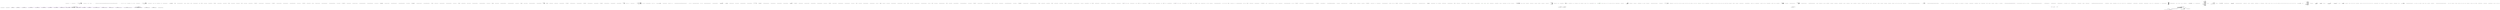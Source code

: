 digraph  {
n318 [label="System.Collections.Generic.IEnumerable<CommandLine.Core.OptionSpecification>", span=""];
n319 [label=int, span=""];
n320 [label=int, span=""];
n321 [label=int, span=""];
n322 [label=int, span=""];
n0 [cluster="CommandLine.Tests.Unit.Core.InstanceBuilderTests.InvokeBuild<T>(string[])", label="Entry CommandLine.Tests.Unit.Core.InstanceBuilderTests.InvokeBuild<T>(string[])", span="19-19"];
n1 [cluster="CommandLine.Tests.Unit.Core.InstanceBuilderTests.InvokeBuild<T>(string[])", label="return InstanceBuilder.Build(\r\n                Maybe.Just<Func<T>>(() => new T()),\r\n                (args, optionSpecs) => Tokenizer.ConfigureTokenizer(StringComparer.Ordinal, false, false)(args, optionSpecs),\r\n                arguments,\r\n                StringComparer.Ordinal,\r\n                CultureInfo.InvariantCulture,\r\n                Enumerable.Empty<ErrorType>());", span="22-28"];
n2 [cluster="CommandLine.Tests.Unit.Core.InstanceBuilderTests.InvokeBuild<T>(string[])", label="Exit CommandLine.Tests.Unit.Core.InstanceBuilderTests.InvokeBuild<T>(string[])", span="19-19"];
n3 [cluster="CSharpx.Maybe.Just<T>(T)", label="Entry CSharpx.Maybe.Just<T>(T)", span="124-124"];
n4 [cluster="System.Linq.Enumerable.Empty<TResult>()", label="Entry System.Linq.Enumerable.Empty<TResult>()", span="0-0"];
n5 [cluster="CommandLine.Core.InstanceBuilder.Build<T>(CSharpx.Maybe<System.Func<T>>, System.Func<System.Collections.Generic.IEnumerable<string>, System.Collections.Generic.IEnumerable<CommandLine.Core.OptionSpecification>, RailwaySharp.ErrorHandling.Result<System.Collections.Generic.IEnumerable<CommandLine.Core.Token>, CommandLine.Error>>, System.Collections.Generic.IEnumerable<string>, System.StringComparer, System.Globalization.CultureInfo, System.Collections.Generic.IEnumerable<CommandLine.ErrorType>)", label="Entry CommandLine.Core.InstanceBuilder.Build<T>(CSharpx.Maybe<System.Func<T>>, System.Func<System.Collections.Generic.IEnumerable<string>, System.Collections.Generic.IEnumerable<CommandLine.Core.OptionSpecification>, RailwaySharp.ErrorHandling.Result<System.Collections.Generic.IEnumerable<CommandLine.Core.Token>, CommandLine.Error>>, System.Collections.Generic.IEnumerable<string>, System.StringComparer, System.Globalization.CultureInfo, System.Collections.Generic.IEnumerable<CommandLine.ErrorType>)", span="17-17"];
n6 [cluster="lambda expression", label="Entry lambda expression", span="23-23"];
n10 [cluster="lambda expression", label="Entry lambda expression", span="24-24"];
n7 [cluster="lambda expression", label="new T()", span="23-23"];
n8 [cluster="lambda expression", label="Exit lambda expression", span="23-23"];
n9 [cluster="T.cstr", label="Entry T.cstr", span=""];
n11 [cluster="lambda expression", label="Tokenizer.ConfigureTokenizer(StringComparer.Ordinal, false, false)(args, optionSpecs)", span="24-24"];
n12 [cluster="lambda expression", label="Exit lambda expression", span="24-24"];
n13 [cluster="CommandLine.Core.Tokenizer.ConfigureTokenizer(System.StringComparer, bool, bool)", label="Entry CommandLine.Core.Tokenizer.ConfigureTokenizer(System.StringComparer, bool, bool)", span="109-109"];
n14 [cluster="System.Func<T1, T2, TResult>.Invoke(T1, T2)", label="Entry System.Func<T1, T2, TResult>.Invoke(T1, T2)", span="0-0"];
n15 [cluster="CommandLine.Tests.Unit.Core.InstanceBuilderTests.InvokeBuildImmutable<T>(string[])", label="Entry CommandLine.Tests.Unit.Core.InstanceBuilderTests.InvokeBuildImmutable<T>(string[])", span="31-31"];
n16 [cluster="CommandLine.Tests.Unit.Core.InstanceBuilderTests.InvokeBuildImmutable<T>(string[])", label="return InstanceBuilder.Build(\r\n                Maybe.Nothing<Func<T>>(),\r\n                (args, optionSpecs) => Tokenizer.ConfigureTokenizer(StringComparer.Ordinal, false, false)(args, optionSpecs),\r\n                arguments,\r\n                StringComparer.Ordinal,\r\n                CultureInfo.InvariantCulture,\r\n                Enumerable.Empty<ErrorType>());", span="33-39"];
n17 [cluster="CommandLine.Tests.Unit.Core.InstanceBuilderTests.InvokeBuildImmutable<T>(string[])", label="Exit CommandLine.Tests.Unit.Core.InstanceBuilderTests.InvokeBuildImmutable<T>(string[])", span="31-31"];
n18 [cluster="CSharpx.Maybe.Nothing<T>()", label="Entry CSharpx.Maybe.Nothing<T>()", span="116-116"];
n19 [cluster="lambda expression", label="Entry lambda expression", span="35-35"];
n20 [cluster="lambda expression", label="Tokenizer.ConfigureTokenizer(StringComparer.Ordinal, false, false)(args, optionSpecs)", span="35-35"];
n21 [cluster="lambda expression", label="Exit lambda expression", span="35-35"];
n22 [cluster="CommandLine.Tests.Unit.Core.InstanceBuilderTests.Explicit_help_request_generates_help_requested_error()", label="Entry CommandLine.Tests.Unit.Core.InstanceBuilderTests.Explicit_help_request_generates_help_requested_error()", span="43-43"];
n23 [cluster="CommandLine.Tests.Unit.Core.InstanceBuilderTests.Explicit_help_request_generates_help_requested_error()", label="var expectedResult = new NotParsed<Simple_Options>(\r\n                TypeInfo.Create(typeof(Simple_Options)), new Error[] { new HelpRequestedError() })", span="46-47"];
n24 [cluster="CommandLine.Tests.Unit.Core.InstanceBuilderTests.Explicit_help_request_generates_help_requested_error()", label="var result = InvokeBuild<Simple_Options>(\r\n                new[] { ''--help'' })", span="50-51"];
n27 [cluster="CommandLine.NotParsed<T>.NotParsed(CommandLine.TypeInfo, System.Collections.Generic.IEnumerable<CommandLine.Error>)", label="Entry CommandLine.NotParsed<T>.NotParsed(CommandLine.TypeInfo, System.Collections.Generic.IEnumerable<CommandLine.Error>)", span="163-163"];
n28 [cluster="CommandLine.TypeInfo.Create(System.Type)", label="Entry CommandLine.TypeInfo.Create(System.Type)", span="29-29"];
n29 [cluster="CommandLine.HelpRequestedError.HelpRequestedError()", label="Entry CommandLine.HelpRequestedError.HelpRequestedError()", span="393-393"];
n25 [cluster="CommandLine.Tests.Unit.Core.InstanceBuilderTests.Explicit_help_request_generates_help_requested_error()", label="result.ShouldBeEquivalentTo(expectedResult)", span="54-54"];
n26 [cluster="CommandLine.Tests.Unit.Core.InstanceBuilderTests.Explicit_help_request_generates_help_requested_error()", label="Exit CommandLine.Tests.Unit.Core.InstanceBuilderTests.Explicit_help_request_generates_help_requested_error()", span="43-43"];
n30 [cluster="Unk.ShouldBeEquivalentTo", label="Entry Unk.ShouldBeEquivalentTo", span=""];
n31 [cluster="CommandLine.Tests.Unit.Core.InstanceBuilderTests.Parse_negative_long_value(string[], long)", label="Entry CommandLine.Tests.Unit.Core.InstanceBuilderTests.Parse_negative_long_value(string[], long)", span="63-63"];
n32 [cluster="CommandLine.Tests.Unit.Core.InstanceBuilderTests.Parse_negative_long_value(string[], long)", label="var result = InvokeBuild<Simple_Options>(\r\n                arguments)", span="68-69"];
n33 [cluster="CommandLine.Tests.Unit.Core.InstanceBuilderTests.Parse_negative_long_value(string[], long)", label="((Parsed<Simple_Options>)result).Value.LongValue.ShouldBeEquivalentTo(expected)", span="72-72"];
n34 [cluster="CommandLine.Tests.Unit.Core.InstanceBuilderTests.Parse_negative_long_value(string[], long)", label="Exit CommandLine.Tests.Unit.Core.InstanceBuilderTests.Parse_negative_long_value(string[], long)", span="63-63"];
n35 [cluster="CommandLine.Tests.Unit.Core.InstanceBuilderTests.Parse_double_value(string[], double)", label="Entry CommandLine.Tests.Unit.Core.InstanceBuilderTests.Parse_double_value(string[], double)", span="83-83"];
n36 [cluster="CommandLine.Tests.Unit.Core.InstanceBuilderTests.Parse_double_value(string[], double)", label="var result = InvokeBuild<Simple_Options_With_Double_Value>(\r\n                arguments)", span="88-89"];
n37 [cluster="CommandLine.Tests.Unit.Core.InstanceBuilderTests.Parse_double_value(string[], double)", label="((Parsed<Simple_Options_With_Double_Value>)result).Value.DoubleValue.ShouldBeEquivalentTo(expected)", span="92-92"];
n38 [cluster="CommandLine.Tests.Unit.Core.InstanceBuilderTests.Parse_double_value(string[], double)", label="Exit CommandLine.Tests.Unit.Core.InstanceBuilderTests.Parse_double_value(string[], double)", span="83-83"];
n39 [cluster="CommandLine.Tests.Unit.Core.InstanceBuilderTests.Parse_int_sequence(string[], int[])", label="Entry CommandLine.Tests.Unit.Core.InstanceBuilderTests.Parse_int_sequence(string[], int[])", span="104-104"];
n40 [cluster="CommandLine.Tests.Unit.Core.InstanceBuilderTests.Parse_int_sequence(string[], int[])", label="var result = InvokeBuild<Options_With_Sequence>(\r\n                arguments)", span="109-110"];
n41 [cluster="CommandLine.Tests.Unit.Core.InstanceBuilderTests.Parse_int_sequence(string[], int[])", label="((Parsed<Options_With_Sequence>)result).Value.IntSequence.ShouldBeEquivalentTo(expected)", span="113-113"];
n42 [cluster="CommandLine.Tests.Unit.Core.InstanceBuilderTests.Parse_int_sequence(string[], int[])", label="Exit CommandLine.Tests.Unit.Core.InstanceBuilderTests.Parse_int_sequence(string[], int[])", span="104-104"];
n43 [cluster="CommandLine.Tests.Unit.Core.InstanceBuilderTests.Parse_int_sequence_with_range(string[], int[])", label="Entry CommandLine.Tests.Unit.Core.InstanceBuilderTests.Parse_int_sequence_with_range(string[], int[])", span="123-123"];
n44 [cluster="CommandLine.Tests.Unit.Core.InstanceBuilderTests.Parse_int_sequence_with_range(string[], int[])", label="var result = InvokeBuild<Simple_Options>(\r\n                arguments)", span="128-129"];
n45 [cluster="CommandLine.Tests.Unit.Core.InstanceBuilderTests.Parse_int_sequence_with_range(string[], int[])", label="((Parsed<Simple_Options>)result).Value.IntSequence.ShouldBeEquivalentTo(expected)", span="132-132"];
n46 [cluster="CommandLine.Tests.Unit.Core.InstanceBuilderTests.Parse_int_sequence_with_range(string[], int[])", label="Exit CommandLine.Tests.Unit.Core.InstanceBuilderTests.Parse_int_sequence_with_range(string[], int[])", span="123-123"];
n47 [cluster="CommandLine.Tests.Unit.Core.InstanceBuilderTests.Parse_string_sequence_with_only_min_constraint(string[], string[])", label="Entry CommandLine.Tests.Unit.Core.InstanceBuilderTests.Parse_string_sequence_with_only_min_constraint(string[], string[])", span="143-143"];
n48 [cluster="CommandLine.Tests.Unit.Core.InstanceBuilderTests.Parse_string_sequence_with_only_min_constraint(string[], string[])", label="var result = InvokeBuild<Options_With_Sequence_And_Only_Min_Constraint>(\r\n                arguments)", span="148-149"];
n49 [cluster="CommandLine.Tests.Unit.Core.InstanceBuilderTests.Parse_string_sequence_with_only_min_constraint(string[], string[])", label="((Parsed<Options_With_Sequence_And_Only_Min_Constraint>)result).Value.StringSequence.ShouldBeEquivalentTo(expected)", span="152-152"];
n50 [cluster="CommandLine.Tests.Unit.Core.InstanceBuilderTests.Parse_string_sequence_with_only_min_constraint(string[], string[])", label="Exit CommandLine.Tests.Unit.Core.InstanceBuilderTests.Parse_string_sequence_with_only_min_constraint(string[], string[])", span="143-143"];
n51 [cluster="CommandLine.Tests.Unit.Core.InstanceBuilderTests.Parse_string_sequence_with_only_max_constraint(string[], string[])", label="Entry CommandLine.Tests.Unit.Core.InstanceBuilderTests.Parse_string_sequence_with_only_max_constraint(string[], string[])", span="162-162"];
n52 [cluster="CommandLine.Tests.Unit.Core.InstanceBuilderTests.Parse_string_sequence_with_only_max_constraint(string[], string[])", label="var result = InvokeBuild<Options_With_Sequence_And_Only_Max_Constraint>(\r\n                arguments)", span="167-168"];
n53 [cluster="CommandLine.Tests.Unit.Core.InstanceBuilderTests.Parse_string_sequence_with_only_max_constraint(string[], string[])", label="((Parsed<Options_With_Sequence_And_Only_Max_Constraint>)result).Value.StringSequence.ShouldBeEquivalentTo(expected)", span="171-171"];
n54 [cluster="CommandLine.Tests.Unit.Core.InstanceBuilderTests.Parse_string_sequence_with_only_max_constraint(string[], string[])", label="Exit CommandLine.Tests.Unit.Core.InstanceBuilderTests.Parse_string_sequence_with_only_max_constraint(string[], string[])", span="162-162"];
n55 [cluster="CommandLine.Tests.Unit.Core.InstanceBuilderTests.Breaking_min_constraint_in_string_sequence_gererates_MissingValueOptionError()", label="Entry CommandLine.Tests.Unit.Core.InstanceBuilderTests.Breaking_min_constraint_in_string_sequence_gererates_MissingValueOptionError()", span="177-177"];
n56 [cluster="CommandLine.Tests.Unit.Core.InstanceBuilderTests.Breaking_min_constraint_in_string_sequence_gererates_MissingValueOptionError()", label="var expectedResult = new[] { new MissingValueOptionError(new NameInfo(''s'', ''string-seq'')) }", span="180-180"];
n57 [cluster="CommandLine.Tests.Unit.Core.InstanceBuilderTests.Breaking_min_constraint_in_string_sequence_gererates_MissingValueOptionError()", label="var result = InvokeBuild<Options_With_Sequence_And_Only_Min_Constraint>(\r\n                new[] { ''-s'' })", span="183-184"];
n60 [cluster="CommandLine.MissingValueOptionError.MissingValueOptionError(CommandLine.NameInfo)", label="Entry CommandLine.MissingValueOptionError.MissingValueOptionError(CommandLine.NameInfo)", span="294-294"];
n61 [cluster="CommandLine.NameInfo.NameInfo(string, string)", label="Entry CommandLine.NameInfo.NameInfo(string, string)", span="20-20"];
n58 [cluster="CommandLine.Tests.Unit.Core.InstanceBuilderTests.Breaking_min_constraint_in_string_sequence_gererates_MissingValueOptionError()", label="((NotParsed<Options_With_Sequence_And_Only_Min_Constraint>)result).Errors.ShouldBeEquivalentTo(expectedResult)", span="187-187"];
n59 [cluster="CommandLine.Tests.Unit.Core.InstanceBuilderTests.Breaking_min_constraint_in_string_sequence_gererates_MissingValueOptionError()", label="Exit CommandLine.Tests.Unit.Core.InstanceBuilderTests.Breaking_min_constraint_in_string_sequence_gererates_MissingValueOptionError()", span="177-177"];
n62 [cluster="CommandLine.Tests.Unit.Core.InstanceBuilderTests.Breaking_min_constraint_in_string_sequence_as_value_gererates_SequenceOutOfRangeError()", label="Entry CommandLine.Tests.Unit.Core.InstanceBuilderTests.Breaking_min_constraint_in_string_sequence_as_value_gererates_SequenceOutOfRangeError()", span="193-193"];
n63 [cluster="CommandLine.Tests.Unit.Core.InstanceBuilderTests.Breaking_min_constraint_in_string_sequence_as_value_gererates_SequenceOutOfRangeError()", label="var expectedResult = new[] { new SequenceOutOfRangeError(NameInfo.EmptyName) }", span="196-196"];
n64 [cluster="CommandLine.Tests.Unit.Core.InstanceBuilderTests.Breaking_min_constraint_in_string_sequence_as_value_gererates_SequenceOutOfRangeError()", label="var result = InvokeBuild<Options_With_Sequence_And_Only_Min_Constraint_For_Value>(\r\n                new string[] { })", span="199-200"];
n67 [cluster="CommandLine.SequenceOutOfRangeError.SequenceOutOfRangeError(CommandLine.NameInfo)", label="Entry CommandLine.SequenceOutOfRangeError.SequenceOutOfRangeError(CommandLine.NameInfo)", span="360-360"];
n65 [cluster="CommandLine.Tests.Unit.Core.InstanceBuilderTests.Breaking_min_constraint_in_string_sequence_as_value_gererates_SequenceOutOfRangeError()", label="((NotParsed<Options_With_Sequence_And_Only_Min_Constraint_For_Value>)result).Errors.ShouldBeEquivalentTo(expectedResult)", span="203-203"];
n66 [cluster="CommandLine.Tests.Unit.Core.InstanceBuilderTests.Breaking_min_constraint_in_string_sequence_as_value_gererates_SequenceOutOfRangeError()", label="Exit CommandLine.Tests.Unit.Core.InstanceBuilderTests.Breaking_min_constraint_in_string_sequence_as_value_gererates_SequenceOutOfRangeError()", span="193-193"];
n68 [cluster="CommandLine.Tests.Unit.Core.InstanceBuilderTests.Breaking_max_constraint_in_string_sequence_gererates_SequenceOutOfRangeError()", label="Entry CommandLine.Tests.Unit.Core.InstanceBuilderTests.Breaking_max_constraint_in_string_sequence_gererates_SequenceOutOfRangeError()", span="209-209"];
n69 [cluster="CommandLine.Tests.Unit.Core.InstanceBuilderTests.Breaking_max_constraint_in_string_sequence_gererates_SequenceOutOfRangeError()", label="var expectedResult = new[] { new SequenceOutOfRangeError(new NameInfo(''s'', ''string-seq'')) }", span="212-212"];
n70 [cluster="CommandLine.Tests.Unit.Core.InstanceBuilderTests.Breaking_max_constraint_in_string_sequence_gererates_SequenceOutOfRangeError()", label="var result = InvokeBuild<Options_With_Sequence_And_Only_Max_Constraint>(\r\n                new[] { ''--string-seq=one'', ''two'', ''three'', ''this-is-too-much'' })", span="215-216"];
n71 [cluster="CommandLine.Tests.Unit.Core.InstanceBuilderTests.Breaking_max_constraint_in_string_sequence_gererates_SequenceOutOfRangeError()", label="((NotParsed<Options_With_Sequence_And_Only_Max_Constraint>)result).Errors.ShouldBeEquivalentTo(expectedResult)", span="219-219"];
n72 [cluster="CommandLine.Tests.Unit.Core.InstanceBuilderTests.Breaking_max_constraint_in_string_sequence_gererates_SequenceOutOfRangeError()", label="Exit CommandLine.Tests.Unit.Core.InstanceBuilderTests.Breaking_max_constraint_in_string_sequence_gererates_SequenceOutOfRangeError()", span="209-209"];
n73 [cluster="CommandLine.Tests.Unit.Core.InstanceBuilderTests.Breaking_max_constraint_in_string_sequence_as_value_gererates_SequenceOutOfRangeError()", label="Entry CommandLine.Tests.Unit.Core.InstanceBuilderTests.Breaking_max_constraint_in_string_sequence_as_value_gererates_SequenceOutOfRangeError()", span="225-225"];
n74 [cluster="CommandLine.Tests.Unit.Core.InstanceBuilderTests.Breaking_max_constraint_in_string_sequence_as_value_gererates_SequenceOutOfRangeError()", label="var expectedResult = new[] { new SequenceOutOfRangeError(NameInfo.EmptyName) }", span="228-228"];
n75 [cluster="CommandLine.Tests.Unit.Core.InstanceBuilderTests.Breaking_max_constraint_in_string_sequence_as_value_gererates_SequenceOutOfRangeError()", label="var result = InvokeBuild<Options_With_Sequence_And_Only_Max_Constraint_For_Value>(\r\n                new[] { ''one'', ''two'', ''three'', ''this-is-too-much'' })", span="231-232"];
n76 [cluster="CommandLine.Tests.Unit.Core.InstanceBuilderTests.Breaking_max_constraint_in_string_sequence_as_value_gererates_SequenceOutOfRangeError()", label="((NotParsed<Options_With_Sequence_And_Only_Max_Constraint_For_Value>)result).Errors.ShouldBeEquivalentTo(expectedResult)", span="235-235"];
n77 [cluster="CommandLine.Tests.Unit.Core.InstanceBuilderTests.Breaking_max_constraint_in_string_sequence_as_value_gererates_SequenceOutOfRangeError()", label="Exit CommandLine.Tests.Unit.Core.InstanceBuilderTests.Breaking_max_constraint_in_string_sequence_as_value_gererates_SequenceOutOfRangeError()", span="225-225"];
n78 [cluster="CommandLine.Tests.Unit.Core.InstanceBuilderTests.Parse_enum_value(string[], CommandLine.Tests.Fakes.Colors)", label="Entry CommandLine.Tests.Unit.Core.InstanceBuilderTests.Parse_enum_value(string[], CommandLine.Tests.Fakes.Colors)", span="247-247"];
n79 [cluster="CommandLine.Tests.Unit.Core.InstanceBuilderTests.Parse_enum_value(string[], CommandLine.Tests.Fakes.Colors)", label="var result = InvokeBuild<Simple_Options_With_Enum>(\r\n                arguments)", span="252-253"];
n80 [cluster="CommandLine.Tests.Unit.Core.InstanceBuilderTests.Parse_enum_value(string[], CommandLine.Tests.Fakes.Colors)", label="expected.ShouldBeEquivalentTo(((Parsed<Simple_Options_With_Enum>)result).Value.Colors)", span="256-256"];
n81 [cluster="CommandLine.Tests.Unit.Core.InstanceBuilderTests.Parse_enum_value(string[], CommandLine.Tests.Fakes.Colors)", label="Exit CommandLine.Tests.Unit.Core.InstanceBuilderTests.Parse_enum_value(string[], CommandLine.Tests.Fakes.Colors)", span="247-247"];
n82 [cluster="CommandLine.Tests.Unit.Core.InstanceBuilderTests.Parse_enum_value_with_wrong_index_generates_BadFormatConversionError()", label="Entry CommandLine.Tests.Unit.Core.InstanceBuilderTests.Parse_enum_value_with_wrong_index_generates_BadFormatConversionError()", span="262-262"];
n83 [cluster="CommandLine.Tests.Unit.Core.InstanceBuilderTests.Parse_enum_value_with_wrong_index_generates_BadFormatConversionError()", label="var expectedResult = new[] { new BadFormatConversionError(new NameInfo('''', ''colors'')) }", span="265-265"];
n84 [cluster="CommandLine.Tests.Unit.Core.InstanceBuilderTests.Parse_enum_value_with_wrong_index_generates_BadFormatConversionError()", label="var result = InvokeBuild<Simple_Options_With_Enum>(\r\n                new[] { ''--colors'', ''3'' })", span="268-269"];
n87 [cluster="CommandLine.BadFormatConversionError.BadFormatConversionError(CommandLine.NameInfo)", label="Entry CommandLine.BadFormatConversionError.BadFormatConversionError(CommandLine.NameInfo)", span="349-349"];
n85 [cluster="CommandLine.Tests.Unit.Core.InstanceBuilderTests.Parse_enum_value_with_wrong_index_generates_BadFormatConversionError()", label="((NotParsed<Simple_Options_With_Enum>)result).Errors.ShouldBeEquivalentTo(expectedResult)", span="272-272"];
n86 [cluster="CommandLine.Tests.Unit.Core.InstanceBuilderTests.Parse_enum_value_with_wrong_index_generates_BadFormatConversionError()", label="Exit CommandLine.Tests.Unit.Core.InstanceBuilderTests.Parse_enum_value_with_wrong_index_generates_BadFormatConversionError()", span="262-262"];
n88 [cluster="CommandLine.Tests.Unit.Core.InstanceBuilderTests.Parse_enum_value_with_wrong_item_name_generates_BadFormatConversionError()", label="Entry CommandLine.Tests.Unit.Core.InstanceBuilderTests.Parse_enum_value_with_wrong_item_name_generates_BadFormatConversionError()", span="278-278"];
n89 [cluster="CommandLine.Tests.Unit.Core.InstanceBuilderTests.Parse_enum_value_with_wrong_item_name_generates_BadFormatConversionError()", label="var expectedResult = new[] { new BadFormatConversionError(new NameInfo('''', ''colors'')) }", span="281-281"];
n90 [cluster="CommandLine.Tests.Unit.Core.InstanceBuilderTests.Parse_enum_value_with_wrong_item_name_generates_BadFormatConversionError()", label="var result = InvokeBuild<Simple_Options_With_Enum>(\r\n                new[] { ''--colors'', ''Yellow'' })", span="284-285"];
n91 [cluster="CommandLine.Tests.Unit.Core.InstanceBuilderTests.Parse_enum_value_with_wrong_item_name_generates_BadFormatConversionError()", label="((NotParsed<Simple_Options_With_Enum>)result).Errors.ShouldBeEquivalentTo(expectedResult)", span="288-288"];
n92 [cluster="CommandLine.Tests.Unit.Core.InstanceBuilderTests.Parse_enum_value_with_wrong_item_name_generates_BadFormatConversionError()", label="Exit CommandLine.Tests.Unit.Core.InstanceBuilderTests.Parse_enum_value_with_wrong_item_name_generates_BadFormatConversionError()", span="278-278"];
n93 [cluster="CommandLine.Tests.Unit.Core.InstanceBuilderTests.Parse_enum_value_with_wrong_item_name_case_generates_BadFormatConversionError()", label="Entry CommandLine.Tests.Unit.Core.InstanceBuilderTests.Parse_enum_value_with_wrong_item_name_case_generates_BadFormatConversionError()", span="294-294"];
n94 [cluster="CommandLine.Tests.Unit.Core.InstanceBuilderTests.Parse_enum_value_with_wrong_item_name_case_generates_BadFormatConversionError()", label="var expectedResult = new[] { new BadFormatConversionError(new NameInfo('''', ''colors'')) }", span="297-297"];
n95 [cluster="CommandLine.Tests.Unit.Core.InstanceBuilderTests.Parse_enum_value_with_wrong_item_name_case_generates_BadFormatConversionError()", label="var result = InvokeBuild<Simple_Options_With_Enum>(\r\n                new[] { ''--colors'', ''RED'' })", span="300-301"];
n96 [cluster="CommandLine.Tests.Unit.Core.InstanceBuilderTests.Parse_enum_value_with_wrong_item_name_case_generates_BadFormatConversionError()", label="((NotParsed<Simple_Options_With_Enum>)result).Errors.ShouldBeEquivalentTo(expectedResult)", span="304-304"];
n97 [cluster="CommandLine.Tests.Unit.Core.InstanceBuilderTests.Parse_enum_value_with_wrong_item_name_case_generates_BadFormatConversionError()", label="Exit CommandLine.Tests.Unit.Core.InstanceBuilderTests.Parse_enum_value_with_wrong_item_name_case_generates_BadFormatConversionError()", span="294-294"];
n98 [cluster="CommandLine.Tests.Unit.Core.InstanceBuilderTests.Parse_values_partitioned_between_sequence_and_scalar()", label="Entry CommandLine.Tests.Unit.Core.InstanceBuilderTests.Parse_values_partitioned_between_sequence_and_scalar()", span="310-310"];
n99 [cluster="CommandLine.Tests.Unit.Core.InstanceBuilderTests.Parse_values_partitioned_between_sequence_and_scalar()", label="var expectedResult = new Simple_Options_With_Values\r\n                {\r\n                    StringValue = string.Empty,\r\n                    LongValue = 10L,\r\n                    StringSequence = new[] { ''a'', ''b'', ''c'' },\r\n                    IntValue = 20\r\n                }", span="313-319"];
n100 [cluster="CommandLine.Tests.Unit.Core.InstanceBuilderTests.Parse_values_partitioned_between_sequence_and_scalar()", label="var result = InvokeBuild<Simple_Options_With_Values>(\r\n                new[] { ''10'', ''a'', ''b'', ''c'', ''20'' })", span="322-323"];
n103 [cluster="CommandLine.Tests.Fakes.Simple_Options_With_Values.Simple_Options_With_Values()", label="Entry CommandLine.Tests.Fakes.Simple_Options_With_Values.Simple_Options_With_Values()", span="6-6"];
n101 [cluster="CommandLine.Tests.Unit.Core.InstanceBuilderTests.Parse_values_partitioned_between_sequence_and_scalar()", label="expectedResult.ShouldBeEquivalentTo(((Parsed<Simple_Options_With_Values>)result).Value)", span="326-326"];
n102 [cluster="CommandLine.Tests.Unit.Core.InstanceBuilderTests.Parse_values_partitioned_between_sequence_and_scalar()", label="Exit CommandLine.Tests.Unit.Core.InstanceBuilderTests.Parse_values_partitioned_between_sequence_and_scalar()", span="310-310"];
n104 [cluster="CommandLine.Tests.Unit.Core.InstanceBuilderTests.Parse_sequence_value_without_range_constraints(string[], long[])", label="Entry CommandLine.Tests.Unit.Core.InstanceBuilderTests.Parse_sequence_value_without_range_constraints(string[], long[])", span="337-337"];
n105 [cluster="CommandLine.Tests.Unit.Core.InstanceBuilderTests.Parse_sequence_value_without_range_constraints(string[], long[])", label="var result = InvokeBuild<Options_With_Sequence_Without_Range_For_Value>(\r\n                arguments)", span="342-343"];
n106 [cluster="CommandLine.Tests.Unit.Core.InstanceBuilderTests.Parse_sequence_value_without_range_constraints(string[], long[])", label="expected.ShouldBeEquivalentTo(((Parsed<Options_With_Sequence_Without_Range_For_Value>)result).Value.LongSequence)", span="346-346"];
n107 [cluster="CommandLine.Tests.Unit.Core.InstanceBuilderTests.Parse_sequence_value_without_range_constraints(string[], long[])", label="Exit CommandLine.Tests.Unit.Core.InstanceBuilderTests.Parse_sequence_value_without_range_constraints(string[], long[])", span="337-337"];
n108 [cluster="CommandLine.Tests.Unit.Core.InstanceBuilderTests.Parse_long_sequence_with_separator(string[], long[])", label="Entry CommandLine.Tests.Unit.Core.InstanceBuilderTests.Parse_long_sequence_with_separator(string[], long[])", span="356-356"];
n109 [cluster="CommandLine.Tests.Unit.Core.InstanceBuilderTests.Parse_long_sequence_with_separator(string[], long[])", label="var result = InvokeBuild<Options_With_Sequence_Having_Separator_Set>(\r\n                arguments)", span="361-362"];
n110 [cluster="CommandLine.Tests.Unit.Core.InstanceBuilderTests.Parse_long_sequence_with_separator(string[], long[])", label="expected.ShouldBeEquivalentTo(((Parsed<Options_With_Sequence_Having_Separator_Set>)result).Value.LongSequence)", span="365-365"];
n111 [cluster="CommandLine.Tests.Unit.Core.InstanceBuilderTests.Parse_long_sequence_with_separator(string[], long[])", label="Exit CommandLine.Tests.Unit.Core.InstanceBuilderTests.Parse_long_sequence_with_separator(string[], long[])", span="356-356"];
n112 [cluster="CommandLine.Tests.Unit.Core.InstanceBuilderTests.Parse_string_sequence_with_separator(string[], string[])", label="Entry CommandLine.Tests.Unit.Core.InstanceBuilderTests.Parse_string_sequence_with_separator(string[], string[])", span="375-375"];
n113 [cluster="CommandLine.Tests.Unit.Core.InstanceBuilderTests.Parse_string_sequence_with_separator(string[], string[])", label="var result = InvokeBuild<Options_With_Sequence_Having_Separator_Set>(\r\n                arguments)", span="380-381"];
n114 [cluster="CommandLine.Tests.Unit.Core.InstanceBuilderTests.Parse_string_sequence_with_separator(string[], string[])", label="expected.ShouldBeEquivalentTo(((Parsed<Options_With_Sequence_Having_Separator_Set>)result).Value.StringSequence)", span="384-384"];
n115 [cluster="CommandLine.Tests.Unit.Core.InstanceBuilderTests.Parse_string_sequence_with_separator(string[], string[])", label="Exit CommandLine.Tests.Unit.Core.InstanceBuilderTests.Parse_string_sequence_with_separator(string[], string[])", span="375-375"];
n116 [cluster="CommandLine.Tests.Unit.Core.InstanceBuilderTests.Double_dash_force_subsequent_arguments_as_values()", label="Entry CommandLine.Tests.Unit.Core.InstanceBuilderTests.Double_dash_force_subsequent_arguments_as_values()", span="393-393"];
n117 [cluster="CommandLine.Tests.Unit.Core.InstanceBuilderTests.Double_dash_force_subsequent_arguments_as_values()", label="var expectedResult = new Simple_Options_With_Values\r\n                {\r\n                    StringValue = ''str1'',\r\n                    LongValue = 10L,\r\n                    StringSequence = new[] { ''-a'', ''--bee'', ''-c'' },\r\n                    IntValue = 20\r\n                }", span="396-402"];
n118 [cluster="CommandLine.Tests.Unit.Core.InstanceBuilderTests.Double_dash_force_subsequent_arguments_as_values()", label="var arguments = new[] { ''--stringvalue'', ''str1'', ''--'', ''10'', ''-a'', ''--bee'', ''-c'', ''20'' }", span="403-403"];
n120 [cluster="CommandLine.Tests.Unit.Core.InstanceBuilderTests.Double_dash_force_subsequent_arguments_as_values()", label="expectedResult.ShouldBeEquivalentTo(((Parsed<Simple_Options_With_Values>)result).Value)", span="417-417"];
n119 [cluster="CommandLine.Tests.Unit.Core.InstanceBuilderTests.Double_dash_force_subsequent_arguments_as_values()", label="var result = InstanceBuilder.Build(\r\n                Maybe.Just<Func<Simple_Options_With_Values>>(() => new Simple_Options_With_Values()),\r\n                (a, optionSpecs) =>\r\n                    Tokenizer.PreprocessDashDash(a,\r\n                        args => Tokenizer.Tokenize(args, name => NameLookup.Contains(name, optionSpecs, StringComparer.Ordinal))),\r\n                arguments,\r\n                StringComparer.Ordinal,\r\n                CultureInfo.InvariantCulture,\r\n                Enumerable.Empty<ErrorType>())", span="406-414"];
n122 [cluster="lambda expression", label="Entry lambda expression", span="407-407"];
n125 [cluster="lambda expression", label="Entry lambda expression", span="408-410"];
n121 [cluster="CommandLine.Tests.Unit.Core.InstanceBuilderTests.Double_dash_force_subsequent_arguments_as_values()", label="Exit CommandLine.Tests.Unit.Core.InstanceBuilderTests.Double_dash_force_subsequent_arguments_as_values()", span="393-393"];
n123 [cluster="lambda expression", label="new Simple_Options_With_Values()", span="407-407"];
n124 [cluster="lambda expression", label="Exit lambda expression", span="407-407"];
n126 [cluster="lambda expression", label="Tokenizer.PreprocessDashDash(a,\r\n                        args => Tokenizer.Tokenize(args, name => NameLookup.Contains(name, optionSpecs, StringComparer.Ordinal)))", span="409-410"];
n130 [cluster="lambda expression", label="Tokenizer.Tokenize(args, name => NameLookup.Contains(name, optionSpecs, StringComparer.Ordinal))", span="410-410"];
n134 [cluster="lambda expression", label="NameLookup.Contains(name, optionSpecs, StringComparer.Ordinal)", span="410-410"];
n127 [cluster="lambda expression", label="Exit lambda expression", span="408-410"];
n128 [cluster="CommandLine.Core.Tokenizer.PreprocessDashDash(System.Collections.Generic.IEnumerable<string>, System.Func<System.Collections.Generic.IEnumerable<string>, RailwaySharp.ErrorHandling.Result<System.Collections.Generic.IEnumerable<CommandLine.Core.Token>, CommandLine.Error>>)", label="Entry CommandLine.Core.Tokenizer.PreprocessDashDash(System.Collections.Generic.IEnumerable<string>, System.Func<System.Collections.Generic.IEnumerable<string>, RailwaySharp.ErrorHandling.Result<System.Collections.Generic.IEnumerable<CommandLine.Core.Token>, CommandLine.Error>>)", span="44-44"];
n129 [cluster="lambda expression", label="Entry lambda expression", span="410-410"];
n131 [cluster="lambda expression", label="Exit lambda expression", span="410-410"];
n132 [cluster="CommandLine.Core.Tokenizer.Tokenize(System.Collections.Generic.IEnumerable<string>, System.Func<string, CommandLine.Core.NameLookupResult>)", label="Entry CommandLine.Core.Tokenizer.Tokenize(System.Collections.Generic.IEnumerable<string>, System.Func<string, CommandLine.Core.NameLookupResult>)", span="13-13"];
n133 [cluster="lambda expression", label="Entry lambda expression", span="410-410"];
n135 [cluster="lambda expression", label="Exit lambda expression", span="410-410"];
n136 [cluster="CommandLine.Core.NameLookup.Contains(string, System.Collections.Generic.IEnumerable<CommandLine.Core.OptionSpecification>, System.StringComparer)", label="Entry CommandLine.Core.NameLookup.Contains(string, System.Collections.Generic.IEnumerable<CommandLine.Core.OptionSpecification>, System.StringComparer)", span="18-18"];
n137 [cluster="CommandLine.Tests.Unit.Core.InstanceBuilderTests.Parse_option_from_different_sets_gererates_MutuallyExclusiveSetError()", label="Entry CommandLine.Tests.Unit.Core.InstanceBuilderTests.Parse_option_from_different_sets_gererates_MutuallyExclusiveSetError()", span="423-423"];
n138 [cluster="CommandLine.Tests.Unit.Core.InstanceBuilderTests.Parse_option_from_different_sets_gererates_MutuallyExclusiveSetError()", label="var expectedResult = new[]\r\n                {\r\n                    new MutuallyExclusiveSetError(new NameInfo('''', ''weburl''), string.Empty),\r\n                    new MutuallyExclusiveSetError(new NameInfo('''', ''ftpurl''), string.Empty)\r\n                }", span="426-430"];
n139 [cluster="CommandLine.Tests.Unit.Core.InstanceBuilderTests.Parse_option_from_different_sets_gererates_MutuallyExclusiveSetError()", label="var result = InvokeBuild<Options_With_Two_Sets>(\r\n                new[] { ''--weburl'', ''http://mywebsite.org/'', ''--ftpurl'', ''fpt://ftpsite.org/'' })", span="433-434"];
n142 [cluster="CommandLine.MutuallyExclusiveSetError.MutuallyExclusiveSetError(CommandLine.NameInfo, string)", label="Entry CommandLine.MutuallyExclusiveSetError.MutuallyExclusiveSetError(CommandLine.NameInfo, string)", span="329-329"];
n140 [cluster="CommandLine.Tests.Unit.Core.InstanceBuilderTests.Parse_option_from_different_sets_gererates_MutuallyExclusiveSetError()", label="((NotParsed<Options_With_Two_Sets>)result).Errors.ShouldBeEquivalentTo(expectedResult)", span="437-437"];
n141 [cluster="CommandLine.Tests.Unit.Core.InstanceBuilderTests.Parse_option_from_different_sets_gererates_MutuallyExclusiveSetError()", label="Exit CommandLine.Tests.Unit.Core.InstanceBuilderTests.Parse_option_from_different_sets_gererates_MutuallyExclusiveSetError()", span="423-423"];
n143 [cluster="CommandLine.Tests.Unit.Core.InstanceBuilderTests.Two_required_options_at_the_same_set_and_both_are_true()", label="Entry CommandLine.Tests.Unit.Core.InstanceBuilderTests.Two_required_options_at_the_same_set_and_both_are_true()", span="443-443"];
n144 [cluster="CommandLine.Tests.Unit.Core.InstanceBuilderTests.Two_required_options_at_the_same_set_and_both_are_true()", label="var expectedResult = new Options_With_Required_Set_To_True_Within_Same_Set {\r\n                FtpUrl = ''str1'',\r\n                WebUrl = ''str2''\r\n            }", span="445-448"];
n145 [cluster="CommandLine.Tests.Unit.Core.InstanceBuilderTests.Two_required_options_at_the_same_set_and_both_are_true()", label="var result = InvokeBuild<Options_With_Required_Set_To_True_Within_Same_Set>(\r\n                new[] { ''--ftpurl'', ''str1'', ''--weburl'', ''str2'' })", span="450-451"];
n148 [cluster="CommandLine.Tests.Fakes.Options_With_Required_Set_To_True_Within_Same_Set.Options_With_Required_Set_To_True_Within_Same_Set()", label="Entry CommandLine.Tests.Fakes.Options_With_Required_Set_To_True_Within_Same_Set.Options_With_Required_Set_To_True_Within_Same_Set()", span="4-4"];
n146 [cluster="CommandLine.Tests.Unit.Core.InstanceBuilderTests.Two_required_options_at_the_same_set_and_both_are_true()", label="expectedResult.ShouldBeEquivalentTo(((Parsed<Options_With_Required_Set_To_True_Within_Same_Set>)result).Value)", span="454-454"];
n147 [cluster="CommandLine.Tests.Unit.Core.InstanceBuilderTests.Two_required_options_at_the_same_set_and_both_are_true()", label="Exit CommandLine.Tests.Unit.Core.InstanceBuilderTests.Two_required_options_at_the_same_set_and_both_are_true()", span="443-443"];
n149 [cluster="CommandLine.Tests.Unit.Core.InstanceBuilderTests.Two_required_options_at_the_same_set_and_none_are_true()", label="Entry CommandLine.Tests.Unit.Core.InstanceBuilderTests.Two_required_options_at_the_same_set_and_none_are_true()", span="459-459"];
n150 [cluster="CommandLine.Tests.Unit.Core.InstanceBuilderTests.Two_required_options_at_the_same_set_and_none_are_true()", label="var expectedResult = new[]\r\n            {\r\n                new MissingRequiredOptionError(new NameInfo('''', ''ftpurl'')),\r\n                new MissingRequiredOptionError(new NameInfo('''', ''weburl''))\r\n            }", span="461-465"];
n151 [cluster="CommandLine.Tests.Unit.Core.InstanceBuilderTests.Two_required_options_at_the_same_set_and_none_are_true()", label="var result = InvokeBuild<Options_With_Required_Set_To_True_Within_Same_Set>(\r\n                new string[] { })", span="467-468"];
n154 [cluster="CommandLine.MissingRequiredOptionError.MissingRequiredOptionError(CommandLine.NameInfo)", label="Entry CommandLine.MissingRequiredOptionError.MissingRequiredOptionError(CommandLine.NameInfo)", span="316-316"];
n152 [cluster="CommandLine.Tests.Unit.Core.InstanceBuilderTests.Two_required_options_at_the_same_set_and_none_are_true()", label="((NotParsed<Options_With_Required_Set_To_True_Within_Same_Set>)result).Errors.ShouldBeEquivalentTo(expectedResult)", span="471-471"];
n153 [cluster="CommandLine.Tests.Unit.Core.InstanceBuilderTests.Two_required_options_at_the_same_set_and_none_are_true()", label="Exit CommandLine.Tests.Unit.Core.InstanceBuilderTests.Two_required_options_at_the_same_set_and_none_are_true()", span="459-459"];
n155 [cluster="CommandLine.Tests.Unit.Core.InstanceBuilderTests.Omitting_required_option_gererates_MissingRequiredOptionError()", label="Entry CommandLine.Tests.Unit.Core.InstanceBuilderTests.Omitting_required_option_gererates_MissingRequiredOptionError()", span="477-477"];
n156 [cluster="CommandLine.Tests.Unit.Core.InstanceBuilderTests.Omitting_required_option_gererates_MissingRequiredOptionError()", label="var expectedResult = new[] { new MissingRequiredOptionError(new NameInfo('''', ''str'')) }", span="480-480"];
n157 [cluster="CommandLine.Tests.Unit.Core.InstanceBuilderTests.Omitting_required_option_gererates_MissingRequiredOptionError()", label="var result = InvokeBuild<Options_With_Required_Set_To_True>(\r\n                new string[] { })", span="483-484"];
n158 [cluster="CommandLine.Tests.Unit.Core.InstanceBuilderTests.Omitting_required_option_gererates_MissingRequiredOptionError()", label="((NotParsed<Options_With_Required_Set_To_True>)result).Errors.ShouldBeEquivalentTo(expectedResult)", span="487-487"];
n159 [cluster="CommandLine.Tests.Unit.Core.InstanceBuilderTests.Omitting_required_option_gererates_MissingRequiredOptionError()", label="Exit CommandLine.Tests.Unit.Core.InstanceBuilderTests.Omitting_required_option_gererates_MissingRequiredOptionError()", span="477-477"];
n160 [cluster="CommandLine.Tests.Unit.Core.InstanceBuilderTests.Wrong_range_in_sequence_gererates_SequenceOutOfRangeError()", label="Entry CommandLine.Tests.Unit.Core.InstanceBuilderTests.Wrong_range_in_sequence_gererates_SequenceOutOfRangeError()", span="493-493"];
n161 [cluster="CommandLine.Tests.Unit.Core.InstanceBuilderTests.Wrong_range_in_sequence_gererates_SequenceOutOfRangeError()", label="var expectedResult = new[] { new SequenceOutOfRangeError(new NameInfo(''i'', '''')) }", span="496-496"];
n162 [cluster="CommandLine.Tests.Unit.Core.InstanceBuilderTests.Wrong_range_in_sequence_gererates_SequenceOutOfRangeError()", label="var result = InvokeBuild<Simple_Options>(\r\n                new[] { ''-i'', ''10'' })", span="499-500"];
n163 [cluster="CommandLine.Tests.Unit.Core.InstanceBuilderTests.Wrong_range_in_sequence_gererates_SequenceOutOfRangeError()", label="((NotParsed<Simple_Options>)result).Errors.ShouldBeEquivalentTo(expectedResult)", span="503-503"];
n164 [cluster="CommandLine.Tests.Unit.Core.InstanceBuilderTests.Wrong_range_in_sequence_gererates_SequenceOutOfRangeError()", label="Exit CommandLine.Tests.Unit.Core.InstanceBuilderTests.Wrong_range_in_sequence_gererates_SequenceOutOfRangeError()", span="493-493"];
n165 [cluster="CommandLine.Tests.Unit.Core.InstanceBuilderTests.Parse_unknown_long_option_gererates_UnknownOptionError()", label="Entry CommandLine.Tests.Unit.Core.InstanceBuilderTests.Parse_unknown_long_option_gererates_UnknownOptionError()", span="509-509"];
n166 [cluster="CommandLine.Tests.Unit.Core.InstanceBuilderTests.Parse_unknown_long_option_gererates_UnknownOptionError()", label="var expectedResult = new[] { new UnknownOptionError(''xyz'') }", span="512-512"];
n167 [cluster="CommandLine.Tests.Unit.Core.InstanceBuilderTests.Parse_unknown_long_option_gererates_UnknownOptionError()", label="var result = InvokeBuild<Simple_Options>(\r\n                new[] { ''--stringvalue'', ''abc'', ''--xyz'' })", span="515-516"];
n170 [cluster="CommandLine.UnknownOptionError.UnknownOptionError(string)", label="Entry CommandLine.UnknownOptionError.UnknownOptionError(string)", span="305-305"];
n168 [cluster="CommandLine.Tests.Unit.Core.InstanceBuilderTests.Parse_unknown_long_option_gererates_UnknownOptionError()", label="((NotParsed<Simple_Options>)result).Errors.ShouldBeEquivalentTo(expectedResult)", span="519-519"];
n169 [cluster="CommandLine.Tests.Unit.Core.InstanceBuilderTests.Parse_unknown_long_option_gererates_UnknownOptionError()", label="Exit CommandLine.Tests.Unit.Core.InstanceBuilderTests.Parse_unknown_long_option_gererates_UnknownOptionError()", span="509-509"];
n171 [cluster="CommandLine.Tests.Unit.Core.InstanceBuilderTests.Parse_unknown_short_option_gererates_UnknownOptionError()", label="Entry CommandLine.Tests.Unit.Core.InstanceBuilderTests.Parse_unknown_short_option_gererates_UnknownOptionError()", span="525-525"];
n172 [cluster="CommandLine.Tests.Unit.Core.InstanceBuilderTests.Parse_unknown_short_option_gererates_UnknownOptionError()", label="var expectedResult = new[] { new UnknownOptionError(''z'') }", span="528-528"];
n173 [cluster="CommandLine.Tests.Unit.Core.InstanceBuilderTests.Parse_unknown_short_option_gererates_UnknownOptionError()", label="var result = InvokeBuild<Simple_Options>(\r\n                new[] { ''-z'', ''-x'' })", span="531-532"];
n174 [cluster="CommandLine.Tests.Unit.Core.InstanceBuilderTests.Parse_unknown_short_option_gererates_UnknownOptionError()", label="((NotParsed<Simple_Options>)result).Errors.ShouldBeEquivalentTo(expectedResult)", span="535-535"];
n175 [cluster="CommandLine.Tests.Unit.Core.InstanceBuilderTests.Parse_unknown_short_option_gererates_UnknownOptionError()", label="Exit CommandLine.Tests.Unit.Core.InstanceBuilderTests.Parse_unknown_short_option_gererates_UnknownOptionError()", span="525-525"];
n176 [cluster="CommandLine.Tests.Unit.Core.InstanceBuilderTests.Parse_unknown_short_option_in_option_group_gererates_UnknownOptionError()", label="Entry CommandLine.Tests.Unit.Core.InstanceBuilderTests.Parse_unknown_short_option_in_option_group_gererates_UnknownOptionError()", span="541-541"];
n177 [cluster="CommandLine.Tests.Unit.Core.InstanceBuilderTests.Parse_unknown_short_option_in_option_group_gererates_UnknownOptionError()", label="var expectedResult = new[] { new UnknownOptionError(''z'') }", span="544-544"];
n178 [cluster="CommandLine.Tests.Unit.Core.InstanceBuilderTests.Parse_unknown_short_option_in_option_group_gererates_UnknownOptionError()", label="var result = InvokeBuild<Simple_Options>(\r\n                new[] { ''-zx'' })", span="547-548"];
n179 [cluster="CommandLine.Tests.Unit.Core.InstanceBuilderTests.Parse_unknown_short_option_in_option_group_gererates_UnknownOptionError()", label="((NotParsed<Simple_Options>)result).Errors.ShouldBeEquivalentTo(expectedResult)", span="551-551"];
n180 [cluster="CommandLine.Tests.Unit.Core.InstanceBuilderTests.Parse_unknown_short_option_in_option_group_gererates_UnknownOptionError()", label="Exit CommandLine.Tests.Unit.Core.InstanceBuilderTests.Parse_unknown_short_option_in_option_group_gererates_UnknownOptionError()", span="541-541"];
n181 [cluster="CommandLine.Tests.Unit.Core.InstanceBuilderTests.Omitting_names_assumes_identifier_as_long_name(string[], string)", label="Entry CommandLine.Tests.Unit.Core.InstanceBuilderTests.Omitting_names_assumes_identifier_as_long_name(string[], string)", span="559-559"];
n182 [cluster="CommandLine.Tests.Unit.Core.InstanceBuilderTests.Omitting_names_assumes_identifier_as_long_name(string[], string)", label="var result = InvokeBuild<Simple_Options>(\r\n                arguments)", span="564-565"];
n183 [cluster="CommandLine.Tests.Unit.Core.InstanceBuilderTests.Omitting_names_assumes_identifier_as_long_name(string[], string)", label="((Parsed<Simple_Options>)result).Value.StringValue.ShouldBeEquivalentTo(expected)", span="568-568"];
n184 [cluster="CommandLine.Tests.Unit.Core.InstanceBuilderTests.Omitting_names_assumes_identifier_as_long_name(string[], string)", label="Exit CommandLine.Tests.Unit.Core.InstanceBuilderTests.Omitting_names_assumes_identifier_as_long_name(string[], string)", span="559-559"];
n185 [cluster="CommandLine.Tests.Unit.Core.InstanceBuilderTests.Breaking_required_constraint_in_string_scalar_as_value_generates_MissingRequiredOptionError()", label="Entry CommandLine.Tests.Unit.Core.InstanceBuilderTests.Breaking_required_constraint_in_string_scalar_as_value_generates_MissingRequiredOptionError()", span="574-574"];
n186 [cluster="CommandLine.Tests.Unit.Core.InstanceBuilderTests.Breaking_required_constraint_in_string_scalar_as_value_generates_MissingRequiredOptionError()", label="var expectedResult = new[] { new MissingRequiredOptionError(NameInfo.EmptyName) }", span="577-577"];
n187 [cluster="CommandLine.Tests.Unit.Core.InstanceBuilderTests.Breaking_required_constraint_in_string_scalar_as_value_generates_MissingRequiredOptionError()", label="var result = InvokeBuild<Options_With_Required_Set_To_True_For_Values>(\r\n                new string[] { })", span="580-581"];
n188 [cluster="CommandLine.Tests.Unit.Core.InstanceBuilderTests.Breaking_required_constraint_in_string_scalar_as_value_generates_MissingRequiredOptionError()", label="((NotParsed<Options_With_Required_Set_To_True_For_Values>)result).Errors.ShouldBeEquivalentTo(expectedResult)", span="584-584"];
n189 [cluster="CommandLine.Tests.Unit.Core.InstanceBuilderTests.Breaking_required_constraint_in_string_scalar_as_value_generates_MissingRequiredOptionError()", label="Exit CommandLine.Tests.Unit.Core.InstanceBuilderTests.Breaking_required_constraint_in_string_scalar_as_value_generates_MissingRequiredOptionError()", span="574-574"];
n190 [cluster="CommandLine.Tests.Unit.Core.InstanceBuilderTests.Parse_utf8_string_correctly(string[], string)", label="Entry CommandLine.Tests.Unit.Core.InstanceBuilderTests.Parse_utf8_string_correctly(string[], string)", span="594-594"];
n191 [cluster="CommandLine.Tests.Unit.Core.InstanceBuilderTests.Parse_utf8_string_correctly(string[], string)", label="var result = InvokeBuild<Simple_Options>(\r\n                arguments)", span="599-600"];
n192 [cluster="CommandLine.Tests.Unit.Core.InstanceBuilderTests.Parse_utf8_string_correctly(string[], string)", label="expected.ShouldBeEquivalentTo(((Parsed<Simple_Options>)result).Value.StringValue)", span="603-603"];
n193 [cluster="CommandLine.Tests.Unit.Core.InstanceBuilderTests.Parse_utf8_string_correctly(string[], string)", label="Exit CommandLine.Tests.Unit.Core.InstanceBuilderTests.Parse_utf8_string_correctly(string[], string)", span="594-594"];
n194 [cluster="CommandLine.Tests.Unit.Core.InstanceBuilderTests.Breaking_equal_min_max_constraint_in_string_sequence_as_value_gererates_SequenceOutOfRangeError()", label="Entry CommandLine.Tests.Unit.Core.InstanceBuilderTests.Breaking_equal_min_max_constraint_in_string_sequence_as_value_gererates_SequenceOutOfRangeError()", span="609-609"];
n195 [cluster="CommandLine.Tests.Unit.Core.InstanceBuilderTests.Breaking_equal_min_max_constraint_in_string_sequence_as_value_gererates_SequenceOutOfRangeError()", label="var expectedResult = new[] { new SequenceOutOfRangeError(NameInfo.EmptyName) }", span="612-612"];
n196 [cluster="CommandLine.Tests.Unit.Core.InstanceBuilderTests.Breaking_equal_min_max_constraint_in_string_sequence_as_value_gererates_SequenceOutOfRangeError()", label="var result = InvokeBuild<Options_With_Sequence_Having_Both_Min_And_Max_Equal>(\r\n                new[] { ''one'', ''two'', ''this-is-too-much'' })", span="615-616"];
n197 [cluster="CommandLine.Tests.Unit.Core.InstanceBuilderTests.Breaking_equal_min_max_constraint_in_string_sequence_as_value_gererates_SequenceOutOfRangeError()", label="((NotParsed<Options_With_Sequence_Having_Both_Min_And_Max_Equal>)result).Errors.ShouldBeEquivalentTo(expectedResult)", span="619-619"];
n198 [cluster="CommandLine.Tests.Unit.Core.InstanceBuilderTests.Breaking_equal_min_max_constraint_in_string_sequence_as_value_gererates_SequenceOutOfRangeError()", label="Exit CommandLine.Tests.Unit.Core.InstanceBuilderTests.Breaking_equal_min_max_constraint_in_string_sequence_as_value_gererates_SequenceOutOfRangeError()", span="609-609"];
n199 [cluster="CommandLine.Tests.Unit.Core.InstanceBuilderTests.Parse_nullable_int(string[], int?)", label="Entry CommandLine.Tests.Unit.Core.InstanceBuilderTests.Parse_nullable_int(string[], int?)", span="629-629"];
n200 [cluster="CommandLine.Tests.Unit.Core.InstanceBuilderTests.Parse_nullable_int(string[], int?)", label="var result = InvokeBuild<Options_With_Nullables>(\r\n                arguments)", span="634-635"];
n201 [cluster="CommandLine.Tests.Unit.Core.InstanceBuilderTests.Parse_nullable_int(string[], int?)", label="expected.ShouldBeEquivalentTo(((Parsed<Options_With_Nullables>)result).Value.NullableInt)", span="638-638"];
n202 [cluster="CommandLine.Tests.Unit.Core.InstanceBuilderTests.Parse_nullable_int(string[], int?)", label="Exit CommandLine.Tests.Unit.Core.InstanceBuilderTests.Parse_nullable_int(string[], int?)", span="629-629"];
n203 [cluster="CommandLine.Tests.Unit.Core.InstanceBuilderTests.Parse_nullable_long(string[], long?)", label="Entry CommandLine.Tests.Unit.Core.InstanceBuilderTests.Parse_nullable_long(string[], long?)", span="648-648"];
n204 [cluster="CommandLine.Tests.Unit.Core.InstanceBuilderTests.Parse_nullable_long(string[], long?)", label="var result = InvokeBuild<Options_With_Nullables>(\r\n                arguments)", span="653-654"];
n205 [cluster="CommandLine.Tests.Unit.Core.InstanceBuilderTests.Parse_nullable_long(string[], long?)", label="expected.ShouldBeEquivalentTo(((Parsed<Options_With_Nullables>)result).Value.NullableLong)", span="657-657"];
n206 [cluster="CommandLine.Tests.Unit.Core.InstanceBuilderTests.Parse_nullable_long(string[], long?)", label="Exit CommandLine.Tests.Unit.Core.InstanceBuilderTests.Parse_nullable_long(string[], long?)", span="648-648"];
n207 [cluster="CommandLine.Tests.Unit.Core.InstanceBuilderTests.Parse_fsharp_option_string(string[], string, bool)", label="Entry CommandLine.Tests.Unit.Core.InstanceBuilderTests.Parse_fsharp_option_string(string[], string, bool)", span="665-665"];
n208 [cluster="CommandLine.Tests.Unit.Core.InstanceBuilderTests.Parse_fsharp_option_string(string[], string, bool)", label="var result = InvokeBuild<Options_With_FSharpOption>(\r\n                arguments)", span="670-671"];
n210 [cluster="CommandLine.Tests.Unit.Core.InstanceBuilderTests.Parse_fsharp_option_string(string[], string, bool)", label="expectedValue.ShouldBeEquivalentTo(((Parsed<Options_With_FSharpOption>)result).Value.FileName.Value)", span="676-676"];
n211 [cluster="CommandLine.Tests.Unit.Core.InstanceBuilderTests.Parse_fsharp_option_string(string[], string, bool)", label="expectedSome.ShouldBeEquivalentTo(FSharpOption<string>.get_IsSome(((Parsed<Options_With_FSharpOption>)result).Value.FileName))", span="678-678"];
n209 [cluster="CommandLine.Tests.Unit.Core.InstanceBuilderTests.Parse_fsharp_option_string(string[], string, bool)", label="((Parsed<Options_With_FSharpOption>)result).Value.FileName != null", span="674-674"];
n212 [cluster="CommandLine.Tests.Unit.Core.InstanceBuilderTests.Parse_fsharp_option_string(string[], string, bool)", label="Exit CommandLine.Tests.Unit.Core.InstanceBuilderTests.Parse_fsharp_option_string(string[], string, bool)", span="665-665"];
n213 [cluster="Unk.get_IsSome", label="Entry Unk.get_IsSome", span=""];
n214 [cluster="CommandLine.Tests.Unit.Core.InstanceBuilderTests.Parse_fsharp_option_int(string[], int, bool)", label="Entry CommandLine.Tests.Unit.Core.InstanceBuilderTests.Parse_fsharp_option_int(string[], int, bool)", span="686-686"];
n215 [cluster="CommandLine.Tests.Unit.Core.InstanceBuilderTests.Parse_fsharp_option_int(string[], int, bool)", label="var result = InvokeBuild<Options_With_FSharpOption>(\r\n                arguments)", span="691-692"];
n217 [cluster="CommandLine.Tests.Unit.Core.InstanceBuilderTests.Parse_fsharp_option_int(string[], int, bool)", label="expectedValue.ShouldBeEquivalentTo(((Parsed<Options_With_FSharpOption>)result).Value.Offset.Value)", span="697-697"];
n218 [cluster="CommandLine.Tests.Unit.Core.InstanceBuilderTests.Parse_fsharp_option_int(string[], int, bool)", label="expectedSome.ShouldBeEquivalentTo(FSharpOption<int>.get_IsSome(((Parsed<Options_With_FSharpOption>)result).Value.Offset))", span="699-699"];
n216 [cluster="CommandLine.Tests.Unit.Core.InstanceBuilderTests.Parse_fsharp_option_int(string[], int, bool)", label="((Parsed<Options_With_FSharpOption>)result).Value.Offset != null", span="695-695"];
n219 [cluster="CommandLine.Tests.Unit.Core.InstanceBuilderTests.Parse_fsharp_option_int(string[], int, bool)", label="Exit CommandLine.Tests.Unit.Core.InstanceBuilderTests.Parse_fsharp_option_int(string[], int, bool)", span="686-686"];
n220 [cluster="CommandLine.Tests.Unit.Core.InstanceBuilderTests.Min_constraint_set_to_zero_throws_exception()", label="Entry CommandLine.Tests.Unit.Core.InstanceBuilderTests.Min_constraint_set_to_zero_throws_exception()", span="706-706"];
n221 [cluster="CommandLine.Tests.Unit.Core.InstanceBuilderTests.Min_constraint_set_to_zero_throws_exception()", label="Action test = () => InvokeBuild<Options_With_Min_Set_To_Zero>(\r\n                new string[] { })", span="709-710"];
n222 [cluster="CommandLine.Tests.Unit.Core.InstanceBuilderTests.Min_constraint_set_to_zero_throws_exception()", color=red, community=0, label="0: Assert.Throws<ApplicationException>(test)", span="714-714"];
n223 [cluster="CommandLine.Tests.Unit.Core.InstanceBuilderTests.Min_constraint_set_to_zero_throws_exception()", label="Exit CommandLine.Tests.Unit.Core.InstanceBuilderTests.Min_constraint_set_to_zero_throws_exception()", span="706-706"];
n224 [cluster="Unk.>", label="Entry Unk.>", span=""];
n225 [cluster="lambda expression", label="Entry lambda expression", span="709-710"];
n226 [cluster="lambda expression", label="InvokeBuild<Options_With_Min_Set_To_Zero>(\r\n                new string[] { })", span="709-710"];
n227 [cluster="lambda expression", label="Exit lambda expression", span="709-710"];
n228 [cluster="CommandLine.Tests.Unit.Core.InstanceBuilderTests.Max_constraint_set_to_zero_throws_exception()", label="Entry CommandLine.Tests.Unit.Core.InstanceBuilderTests.Max_constraint_set_to_zero_throws_exception()", span="721-721"];
n229 [cluster="CommandLine.Tests.Unit.Core.InstanceBuilderTests.Max_constraint_set_to_zero_throws_exception()", label="Action test = () => InvokeBuild<Options_With_Max_Set_To_Zero>(\r\n                new string[] { })", span="724-725"];
n230 [cluster="CommandLine.Tests.Unit.Core.InstanceBuilderTests.Max_constraint_set_to_zero_throws_exception()", color=red, community=0, label="0: Assert.Throws<ApplicationException>(test)", span="729-729"];
n231 [cluster="CommandLine.Tests.Unit.Core.InstanceBuilderTests.Max_constraint_set_to_zero_throws_exception()", label="Exit CommandLine.Tests.Unit.Core.InstanceBuilderTests.Max_constraint_set_to_zero_throws_exception()", span="721-721"];
n232 [cluster="lambda expression", label="Entry lambda expression", span="724-725"];
n233 [cluster="lambda expression", label="InvokeBuild<Options_With_Max_Set_To_Zero>(\r\n                new string[] { })", span="724-725"];
n234 [cluster="lambda expression", label="Exit lambda expression", span="724-725"];
n235 [cluster="CommandLine.Tests.Unit.Core.InstanceBuilderTests.Min_and_max_constraint_set_to_zero_throws_exception()", label="Entry CommandLine.Tests.Unit.Core.InstanceBuilderTests.Min_and_max_constraint_set_to_zero_throws_exception()", span="736-736"];
n236 [cluster="CommandLine.Tests.Unit.Core.InstanceBuilderTests.Min_and_max_constraint_set_to_zero_throws_exception()", label="Action test = () => InvokeBuild<Options_With_Both_Min_And_Max_Set_To_Zero>(\r\n                new string[] { })", span="739-740"];
n237 [cluster="CommandLine.Tests.Unit.Core.InstanceBuilderTests.Min_and_max_constraint_set_to_zero_throws_exception()", color=red, community=0, label="0: Assert.Throws<ApplicationException>(test)", span="744-744"];
n238 [cluster="CommandLine.Tests.Unit.Core.InstanceBuilderTests.Min_and_max_constraint_set_to_zero_throws_exception()", label="Exit CommandLine.Tests.Unit.Core.InstanceBuilderTests.Min_and_max_constraint_set_to_zero_throws_exception()", span="736-736"];
n239 [cluster="lambda expression", label="Entry lambda expression", span="739-740"];
n240 [cluster="lambda expression", label="InvokeBuild<Options_With_Both_Min_And_Max_Set_To_Zero>(\r\n                new string[] { })", span="739-740"];
n241 [cluster="lambda expression", label="Exit lambda expression", span="739-740"];
n242 [cluster="CommandLine.Tests.Unit.Core.InstanceBuilderTests.Empty_set_options_allowed_with_mutually_exclusive_sets(string[], CommandLine.ParserResultType, int)", label="Entry CommandLine.Tests.Unit.Core.InstanceBuilderTests.Empty_set_options_allowed_with_mutually_exclusive_sets(string[], CommandLine.ParserResultType, int)", span="756-756"];
n243 [cluster="CommandLine.Tests.Unit.Core.InstanceBuilderTests.Empty_set_options_allowed_with_mutually_exclusive_sets(string[], CommandLine.ParserResultType, int)", label="var result = InvokeBuild<Options_With_Named_And_Empty_Sets>(\r\n                arguments)", span="759-760"];
n244 [cluster="CommandLine.Tests.Unit.Core.InstanceBuilderTests.Empty_set_options_allowed_with_mutually_exclusive_sets(string[], CommandLine.ParserResultType, int)", label="type == ParserResultType.NotParsed", span="763-763"];
n245 [cluster="CommandLine.Tests.Unit.Core.InstanceBuilderTests.Empty_set_options_allowed_with_mutually_exclusive_sets(string[], CommandLine.ParserResultType, int)", label="((NotParsed<Options_With_Named_And_Empty_Sets>)result).Errors.Should().HaveCount(x => x == expected)", span="765-765"];
n252 [cluster="lambda expression", label="x == expected", span="765-765"];
n246 [cluster="CommandLine.Tests.Unit.Core.InstanceBuilderTests.Empty_set_options_allowed_with_mutually_exclusive_sets(string[], CommandLine.ParserResultType, int)", label="type == ParserResultType.Parsed", span="767-767"];
n247 [cluster="CommandLine.Tests.Unit.Core.InstanceBuilderTests.Empty_set_options_allowed_with_mutually_exclusive_sets(string[], CommandLine.ParserResultType, int)", label="result.Should().BeOfType<Parsed<Options_With_Named_And_Empty_Sets>>()", span="769-769"];
n248 [cluster="CommandLine.Tests.Unit.Core.InstanceBuilderTests.Empty_set_options_allowed_with_mutually_exclusive_sets(string[], CommandLine.ParserResultType, int)", label="Exit CommandLine.Tests.Unit.Core.InstanceBuilderTests.Empty_set_options_allowed_with_mutually_exclusive_sets(string[], CommandLine.ParserResultType, int)", span="756-756"];
n249 [cluster="Unk.Should", label="Entry Unk.Should", span=""];
n250 [cluster="Unk.HaveCount", label="Entry Unk.HaveCount", span=""];
n251 [cluster="lambda expression", label="Entry lambda expression", span="765-765"];
n253 [cluster="lambda expression", label="Exit lambda expression", span="765-765"];
n254 [cluster="CommandLine.Tests.Unit.Core.InstanceBuilderTests.Specifying_options_two_or_more_times_generates_RepeatedOptionError(string[], int)", label="Entry CommandLine.Tests.Unit.Core.InstanceBuilderTests.Specifying_options_two_or_more_times_generates_RepeatedOptionError(string[], int)", span="775-775"];
n255 [cluster="CommandLine.Tests.Unit.Core.InstanceBuilderTests.Specifying_options_two_or_more_times_generates_RepeatedOptionError(string[], int)", label="var result = InvokeBuild<Simple_Options>(\r\n                arguments)", span="778-779"];
n256 [cluster="CommandLine.Tests.Unit.Core.InstanceBuilderTests.Specifying_options_two_or_more_times_generates_RepeatedOptionError(string[], int)", label="((NotParsed<Simple_Options>)result).Errors.Should().HaveCount(x => x == expected)", span="782-782"];
n259 [cluster="lambda expression", label="x == expected", span="782-782"];
n257 [cluster="CommandLine.Tests.Unit.Core.InstanceBuilderTests.Specifying_options_two_or_more_times_generates_RepeatedOptionError(string[], int)", label="Exit CommandLine.Tests.Unit.Core.InstanceBuilderTests.Specifying_options_two_or_more_times_generates_RepeatedOptionError(string[], int)", span="775-775"];
n258 [cluster="lambda expression", label="Entry lambda expression", span="782-782"];
n260 [cluster="lambda expression", label="Exit lambda expression", span="782-782"];
n261 [cluster="CommandLine.Tests.Unit.Core.InstanceBuilderTests.Can_define_options_on_interface_properties(string[], string)", label="Entry CommandLine.Tests.Unit.Core.InstanceBuilderTests.Can_define_options_on_interface_properties(string[], string)", span="788-788"];
n262 [cluster="CommandLine.Tests.Unit.Core.InstanceBuilderTests.Can_define_options_on_interface_properties(string[], string)", label="var result = InvokeBuild<Options_With_Interface>(\r\n                arguments)", span="791-792"];
n263 [cluster="CommandLine.Tests.Unit.Core.InstanceBuilderTests.Can_define_options_on_interface_properties(string[], string)", label="expected.ShouldBeEquivalentTo(((Parsed<Options_With_Interface>)result).Value.InputFile)", span="795-795"];
n264 [cluster="CommandLine.Tests.Unit.Core.InstanceBuilderTests.Can_define_options_on_interface_properties(string[], string)", label="Exit CommandLine.Tests.Unit.Core.InstanceBuilderTests.Can_define_options_on_interface_properties(string[], string)", span="788-788"];
n265 [cluster="CommandLine.Tests.Unit.Core.InstanceBuilderTests.Enforce_required_within_mutually_exclusive_set_only(string[], CommandLine.ParserResultType, int)", label="Entry CommandLine.Tests.Unit.Core.InstanceBuilderTests.Enforce_required_within_mutually_exclusive_set_only(string[], CommandLine.ParserResultType, int)", span="806-806"];
n266 [cluster="CommandLine.Tests.Unit.Core.InstanceBuilderTests.Enforce_required_within_mutually_exclusive_set_only(string[], CommandLine.ParserResultType, int)", label="var result = InvokeBuild<Options_With_Two_Option_Required_Set_To_True_And_Two_Sets>(\r\n                arguments)", span="809-810"];
n267 [cluster="CommandLine.Tests.Unit.Core.InstanceBuilderTests.Enforce_required_within_mutually_exclusive_set_only(string[], CommandLine.ParserResultType, int)", label="type == ParserResultType.NotParsed", span="813-813"];
n268 [cluster="CommandLine.Tests.Unit.Core.InstanceBuilderTests.Enforce_required_within_mutually_exclusive_set_only(string[], CommandLine.ParserResultType, int)", label="((NotParsed<Options_With_Two_Option_Required_Set_To_True_And_Two_Sets>)result).Errors.Should().HaveCount(x => x == expected)", span="815-815"];
n273 [cluster="lambda expression", label="x == expected", span="815-815"];
n269 [cluster="CommandLine.Tests.Unit.Core.InstanceBuilderTests.Enforce_required_within_mutually_exclusive_set_only(string[], CommandLine.ParserResultType, int)", label="type == ParserResultType.Parsed", span="817-817"];
n270 [cluster="CommandLine.Tests.Unit.Core.InstanceBuilderTests.Enforce_required_within_mutually_exclusive_set_only(string[], CommandLine.ParserResultType, int)", label="result.Should().BeOfType<Parsed<Options_With_Two_Option_Required_Set_To_True_And_Two_Sets>>()", span="819-819"];
n271 [cluster="CommandLine.Tests.Unit.Core.InstanceBuilderTests.Enforce_required_within_mutually_exclusive_set_only(string[], CommandLine.ParserResultType, int)", label="Exit CommandLine.Tests.Unit.Core.InstanceBuilderTests.Enforce_required_within_mutually_exclusive_set_only(string[], CommandLine.ParserResultType, int)", span="806-806"];
n272 [cluster="lambda expression", label="Entry lambda expression", span="815-815"];
n274 [cluster="lambda expression", label="Exit lambda expression", span="815-815"];
n275 [cluster="CommandLine.Tests.Unit.Core.InstanceBuilderTests.Parse_string_scalar_with_required_constraint_as_value(string[], CommandLine.Tests.Fakes.Options_With_Required_Set_To_True_For_Values)", label="Entry CommandLine.Tests.Unit.Core.InstanceBuilderTests.Parse_string_scalar_with_required_constraint_as_value(string[], CommandLine.Tests.Fakes.Options_With_Required_Set_To_True_For_Values)", span="825-825"];
n276 [cluster="CommandLine.Tests.Unit.Core.InstanceBuilderTests.Parse_string_scalar_with_required_constraint_as_value(string[], CommandLine.Tests.Fakes.Options_With_Required_Set_To_True_For_Values)", label="var result = InvokeBuild<Options_With_Required_Set_To_True_For_Values>(\r\n                arguments)", span="830-831"];
n277 [cluster="CommandLine.Tests.Unit.Core.InstanceBuilderTests.Parse_string_scalar_with_required_constraint_as_value(string[], CommandLine.Tests.Fakes.Options_With_Required_Set_To_True_For_Values)", label="expected.ShouldBeEquivalentTo(((Parsed<Options_With_Required_Set_To_True_For_Values>)result).Value)", span="834-834"];
n278 [cluster="CommandLine.Tests.Unit.Core.InstanceBuilderTests.Parse_string_scalar_with_required_constraint_as_value(string[], CommandLine.Tests.Fakes.Options_With_Required_Set_To_True_For_Values)", label="Exit CommandLine.Tests.Unit.Core.InstanceBuilderTests.Parse_string_scalar_with_required_constraint_as_value(string[], CommandLine.Tests.Fakes.Options_With_Required_Set_To_True_For_Values)", span="825-825"];
n279 [cluster="CommandLine.Tests.Unit.Core.InstanceBuilderTests.Parse_string_scalar_and_sequence_adjacent(string[], CommandLine.Tests.Fakes.Options_With_Scalar_Value_And_Adjacent_SequenceString)", label="Entry CommandLine.Tests.Unit.Core.InstanceBuilderTests.Parse_string_scalar_and_sequence_adjacent(string[], CommandLine.Tests.Fakes.Options_With_Scalar_Value_And_Adjacent_SequenceString)", span="841-841"];
n280 [cluster="CommandLine.Tests.Unit.Core.InstanceBuilderTests.Parse_string_scalar_and_sequence_adjacent(string[], CommandLine.Tests.Fakes.Options_With_Scalar_Value_And_Adjacent_SequenceString)", label="var result = InvokeBuild<Options_With_Scalar_Value_And_Adjacent_SequenceString>(\r\n                arguments)", span="846-847"];
n281 [cluster="CommandLine.Tests.Unit.Core.InstanceBuilderTests.Parse_string_scalar_and_sequence_adjacent(string[], CommandLine.Tests.Fakes.Options_With_Scalar_Value_And_Adjacent_SequenceString)", label="expected.ShouldBeEquivalentTo(((Parsed<Options_With_Scalar_Value_And_Adjacent_SequenceString>)result).Value)", span="850-850"];
n282 [cluster="CommandLine.Tests.Unit.Core.InstanceBuilderTests.Parse_string_scalar_and_sequence_adjacent(string[], CommandLine.Tests.Fakes.Options_With_Scalar_Value_And_Adjacent_SequenceString)", label="Exit CommandLine.Tests.Unit.Core.InstanceBuilderTests.Parse_string_scalar_and_sequence_adjacent(string[], CommandLine.Tests.Fakes.Options_With_Scalar_Value_And_Adjacent_SequenceString)", span="841-841"];
n283 [cluster="CommandLine.Tests.Unit.Core.InstanceBuilderTests.Parse_to_mutable()", label="Entry CommandLine.Tests.Unit.Core.InstanceBuilderTests.Parse_to_mutable()", span="856-856"];
n284 [cluster="CommandLine.Tests.Unit.Core.InstanceBuilderTests.Parse_to_mutable()", label="var expectedResult = new Simple_Options { StringValue=''strval0'', IntSequence=new[] { 9, 7, 8 }, BoolValue = true,  LongValue = 9876543210L }", span="859-859"];
n285 [cluster="CommandLine.Tests.Unit.Core.InstanceBuilderTests.Parse_to_mutable()", label="var result = InvokeBuild<Simple_Options>(\r\n                new[] { ''--stringvalue=strval0'', ''-i'', ''9'', ''7'', ''8'', ''-x'', ''9876543210'' })", span="862-863"];
n288 [cluster="CommandLine.Tests.Fakes.Simple_Options.Simple_Options()", label="Entry CommandLine.Tests.Fakes.Simple_Options.Simple_Options()", span="6-6"];
n286 [cluster="CommandLine.Tests.Unit.Core.InstanceBuilderTests.Parse_to_mutable()", label="expectedResult.ShouldBeEquivalentTo(((Parsed<Simple_Options>)result).Value)", span="866-866"];
n287 [cluster="CommandLine.Tests.Unit.Core.InstanceBuilderTests.Parse_to_mutable()", label="Exit CommandLine.Tests.Unit.Core.InstanceBuilderTests.Parse_to_mutable()", span="856-856"];
n289 [cluster="CommandLine.Tests.Unit.Core.InstanceBuilderTests.Breaking_required_constraint_generate_MissingRequiredOptionError(string[], int)", label="Entry CommandLine.Tests.Unit.Core.InstanceBuilderTests.Breaking_required_constraint_generate_MissingRequiredOptionError(string[], int)", span="878-878"];
n290 [cluster="CommandLine.Tests.Unit.Core.InstanceBuilderTests.Breaking_required_constraint_generate_MissingRequiredOptionError(string[], int)", label="var result = InvokeBuild<Options_With_Two_Options_Having_Required_Set_To_True>(\r\n                arguments)", span="881-882"];
n292 [cluster="CommandLine.Tests.Unit.Core.InstanceBuilderTests.Breaking_required_constraint_generate_MissingRequiredOptionError(string[], int)", label="errors.OfType<MissingRequiredOptionError>().Should().HaveCount(x => x == expected)", span="886-886"];
n296 [cluster="lambda expression", label="x == expected", span="886-886"];
n291 [cluster="CommandLine.Tests.Unit.Core.InstanceBuilderTests.Breaking_required_constraint_generate_MissingRequiredOptionError(string[], int)", label="var errors = ((NotParsed<Options_With_Two_Options_Having_Required_Set_To_True>)result).Errors", span="885-885"];
n293 [cluster="CommandLine.Tests.Unit.Core.InstanceBuilderTests.Breaking_required_constraint_generate_MissingRequiredOptionError(string[], int)", label="Exit CommandLine.Tests.Unit.Core.InstanceBuilderTests.Breaking_required_constraint_generate_MissingRequiredOptionError(string[], int)", span="878-878"];
n294 [cluster="System.Collections.IEnumerable.OfType<TResult>()", label="Entry System.Collections.IEnumerable.OfType<TResult>()", span="0-0"];
n295 [cluster="lambda expression", label="Entry lambda expression", span="886-886"];
n297 [cluster="lambda expression", label="Exit lambda expression", span="886-886"];
n298 [cluster="CommandLine.Tests.Unit.Core.InstanceBuilderTests.Parse_to_immutable_instance(string[], CommandLine.Tests.Fakes.Immutable_Simple_Options)", label="Entry CommandLine.Tests.Unit.Core.InstanceBuilderTests.Parse_to_immutable_instance(string[], CommandLine.Tests.Fakes.Immutable_Simple_Options)", span="891-891"];
n299 [cluster="CommandLine.Tests.Unit.Core.InstanceBuilderTests.Parse_to_immutable_instance(string[], CommandLine.Tests.Fakes.Immutable_Simple_Options)", label="var result = InvokeBuildImmutable<Immutable_Simple_Options>(\r\n                arguments)", span="896-897"];
n300 [cluster="CommandLine.Tests.Unit.Core.InstanceBuilderTests.Parse_to_immutable_instance(string[], CommandLine.Tests.Fakes.Immutable_Simple_Options)", label="expected.ShouldBeEquivalentTo(((Parsed<Immutable_Simple_Options>)result).Value)", span="900-900"];
n301 [cluster="CommandLine.Tests.Unit.Core.InstanceBuilderTests.Parse_to_immutable_instance(string[], CommandLine.Tests.Fakes.Immutable_Simple_Options)", label="Exit CommandLine.Tests.Unit.Core.InstanceBuilderTests.Parse_to_immutable_instance(string[], CommandLine.Tests.Fakes.Immutable_Simple_Options)", span="891-891"];
n302 [cluster="CommandLine.Tests.Unit.Core.InstanceBuilderTests.Parse_to_type_with_single_string_ctor_builds_up_correct_instance()", label="Entry CommandLine.Tests.Unit.Core.InstanceBuilderTests.Parse_to_type_with_single_string_ctor_builds_up_correct_instance()", span="906-906"];
n303 [cluster="CommandLine.Tests.Unit.Core.InstanceBuilderTests.Parse_to_type_with_single_string_ctor_builds_up_correct_instance()", label="var expectedResult = new Options_With_Uri_And_SimpleType { EndPoint = new Uri(''http://localhost/test/''), MyValue = new MySimpleType(''custom-value'') }", span="909-909"];
n304 [cluster="CommandLine.Tests.Unit.Core.InstanceBuilderTests.Parse_to_type_with_single_string_ctor_builds_up_correct_instance()", label="var result = InvokeBuild<Options_With_Uri_And_SimpleType>(\r\n                new[] { ''--endpoint=http://localhost/test/'', ''custom-value'' })", span="912-913"];
n307 [cluster="CommandLine.Tests.Fakes.Options_With_Uri_And_SimpleType.Options_With_Uri_And_SimpleType()", label="Entry CommandLine.Tests.Fakes.Options_With_Uri_And_SimpleType.Options_With_Uri_And_SimpleType()", span="23-23"];
n308 [cluster="System.Uri.Uri(string)", label="Entry System.Uri.Uri(string)", span="0-0"];
n309 [cluster="CommandLine.Tests.Fakes.MySimpleType.MySimpleType(string)", label="Entry CommandLine.Tests.Fakes.MySimpleType.MySimpleType(string)", span="12-12"];
n305 [cluster="CommandLine.Tests.Unit.Core.InstanceBuilderTests.Parse_to_type_with_single_string_ctor_builds_up_correct_instance()", label="expectedResult.ShouldBeEquivalentTo(((Parsed<Options_With_Uri_And_SimpleType>)result).Value)", span="916-916"];
n306 [cluster="CommandLine.Tests.Unit.Core.InstanceBuilderTests.Parse_to_type_with_single_string_ctor_builds_up_correct_instance()", label="Exit CommandLine.Tests.Unit.Core.InstanceBuilderTests.Parse_to_type_with_single_string_ctor_builds_up_correct_instance()", span="906-906"];
n310 [cluster="CommandLine.Tests.Unit.Core.InstanceBuilderTests.Parse_string_with_dashes_except_in_beginning(string[], string)", label="Entry CommandLine.Tests.Unit.Core.InstanceBuilderTests.Parse_string_with_dashes_except_in_beginning(string[], string)", span="930-930"];
n311 [cluster="CommandLine.Tests.Unit.Core.InstanceBuilderTests.Parse_string_with_dashes_except_in_beginning(string[], string)", label="var result = InvokeBuild<Simple_Options>(\r\n                arguments)", span="935-936"];
n312 [cluster="CommandLine.Tests.Unit.Core.InstanceBuilderTests.Parse_string_with_dashes_except_in_beginning(string[], string)", label="expected.ShouldBeEquivalentTo(((Parsed<Simple_Options>)result).Value.StringValue)", span="939-939"];
n313 [cluster="CommandLine.Tests.Unit.Core.InstanceBuilderTests.Parse_string_with_dashes_except_in_beginning(string[], string)", label="Exit CommandLine.Tests.Unit.Core.InstanceBuilderTests.Parse_string_with_dashes_except_in_beginning(string[], string)", span="930-930"];
n314 [cluster="CommandLine.Tests.Unit.Core.InstanceBuilderTests.Parse_Guid(string[], CommandLine.Tests.Fakes.Options_With_Guid)", label="Entry CommandLine.Tests.Unit.Core.InstanceBuilderTests.Parse_Guid(string[], CommandLine.Tests.Fakes.Options_With_Guid)", span="946-946"];
n315 [cluster="CommandLine.Tests.Unit.Core.InstanceBuilderTests.Parse_Guid(string[], CommandLine.Tests.Fakes.Options_With_Guid)", label="var result = InvokeBuild<Options_With_Guid>(\r\n                arguments)", span="951-952"];
n316 [cluster="CommandLine.Tests.Unit.Core.InstanceBuilderTests.Parse_Guid(string[], CommandLine.Tests.Fakes.Options_With_Guid)", label="expected.ShouldBeEquivalentTo(((Parsed<Options_With_Guid>)result).Value)", span="955-955"];
n317 [cluster="CommandLine.Tests.Unit.Core.InstanceBuilderTests.Parse_Guid(string[], CommandLine.Tests.Fakes.Options_With_Guid)", label="Exit CommandLine.Tests.Unit.Core.InstanceBuilderTests.Parse_Guid(string[], CommandLine.Tests.Fakes.Options_With_Guid)", span="946-946"];
d222 [cluster="CommandLine.Tests.Unit.Core.InstanceBuilderTests.Min_constraint_set_to_zero_throws_exception()", color=green, community=0, label="0: Assert.Throws<InvalidOperationException>(test)", span="713-713"];
d230 [cluster="CommandLine.Tests.Unit.Core.InstanceBuilderTests.Max_constraint_set_to_zero_throws_exception()", color=green, community=0, label="0: Assert.Throws<InvalidOperationException>(test)", span="724-724"];
d237 [cluster="CommandLine.Tests.Unit.Core.InstanceBuilderTests.Min_and_max_constraint_set_to_zero_throws_exception()", color=green, community=0, label="0: Assert.Throws<InvalidOperationException>(test)", span="735-735"];
m0_148 [cluster="CommandLine.Core.ReflectionExtensions.InstanceProperty(System.Type, string, object)", file="ReflectionExtensions.cs", label="Entry CommandLine.Core.ReflectionExtensions.InstanceProperty(System.Type, string, object)", span="199-199"];
m0_149 [cluster="CommandLine.Core.ReflectionExtensions.InstanceProperty(System.Type, string, object)", file="ReflectionExtensions.cs", label="var propertyInfo = type.GetProperty(name, BindingFlags.Public | BindingFlags.Instance)", span="201-201"];
m0_150 [cluster="CommandLine.Core.ReflectionExtensions.InstanceProperty(System.Type, string, object)", file="ReflectionExtensions.cs", label="return propertyInfo.GetGetMethod().Invoke(target, null);", span="202-202"];
m0_151 [cluster="CommandLine.Core.ReflectionExtensions.InstanceProperty(System.Type, string, object)", file="ReflectionExtensions.cs", label="Exit CommandLine.Core.ReflectionExtensions.InstanceProperty(System.Type, string, object)", span="199-199"];
m0_17 [cluster="Unk.SingleOrDefault", file="ReflectionExtensions.cs", label="Entry Unk.SingleOrDefault", span=""];
m0_45 [cluster="System.Type.GetInterfaces()", file="ReflectionExtensions.cs", label="Entry System.Type.GetInterfaces()", span="0-0"];
m0_92 [cluster="CommandLine.Core.ReflectionExtensions.IsMutable(System.Type)", file="ReflectionExtensions.cs", label="Entry CommandLine.Core.ReflectionExtensions.IsMutable(System.Type)", span="147-147"];
m0_93 [cluster="CommandLine.Core.ReflectionExtensions.IsMutable(System.Type)", file="ReflectionExtensions.cs", label="Func<bool> isMutable = () => {\r\n                var props = type.GetProperties(BindingFlags.Public | BindingFlags.Instance).Any(p => p.CanWrite);\r\n                var fields = type.GetFields(BindingFlags.Public | BindingFlags.Instance).Any();\r\n                return props || fields;\r\n            }", span="149-153"];
m0_94 [cluster="CommandLine.Core.ReflectionExtensions.IsMutable(System.Type)", file="ReflectionExtensions.cs", label="return type != typeof(object) ? isMutable() : true;", span="154-154"];
m0_95 [cluster="CommandLine.Core.ReflectionExtensions.IsMutable(System.Type)", file="ReflectionExtensions.cs", label="Exit CommandLine.Core.ReflectionExtensions.IsMutable(System.Type)", span="147-147"];
m0_155 [cluster="System.Collections.Generic.IEnumerable<TSource>.Contains<TSource>(TSource)", file="ReflectionExtensions.cs", label="Entry System.Collections.Generic.IEnumerable<TSource>.Contains<TSource>(TSource)", span="0-0"];
m0_102 [cluster="System.Type.GetFields(System.Reflection.BindingFlags)", file="ReflectionExtensions.cs", label="Entry System.Type.GetFields(System.Reflection.BindingFlags)", span="0-0"];
m0_141 [cluster="System.Reflection.MethodBase.Invoke(object, object[])", file="ReflectionExtensions.cs", label="Entry System.Reflection.MethodBase.Invoke(object, object[])", span="0-0"];
m0_127 [cluster="System.Collections.Generic.IEnumerable<TSource>.ToArray<TSource>()", file="ReflectionExtensions.cs", label="Entry System.Collections.Generic.IEnumerable<TSource>.ToArray<TSource>()", span="0-0"];
m0_152 [cluster="CommandLine.Core.ReflectionExtensions.IsPrimitiveEx(System.Type)", file="ReflectionExtensions.cs", label="Entry CommandLine.Core.ReflectionExtensions.IsPrimitiveEx(System.Type)", span="205-205"];
m0_153 [cluster="CommandLine.Core.ReflectionExtensions.IsPrimitiveEx(System.Type)", file="ReflectionExtensions.cs", label="return\r\n                   (type.GetTypeInfo().IsValueType && type != typeof(Guid))\r\n                || type.GetTypeInfo().IsPrimitive\r\n                || new [] { \r\n                     typeof(string)\r\n                    ,typeof(decimal)\r\n                    ,typeof(DateTime)\r\n                    ,typeof(DateTimeOffset)\r\n                    ,typeof(TimeSpan)\r\n                   }.Contains(type)\r\n                || Convert.GetTypeCode(type) != TypeCode.Object;", span="207-217"];
m0_154 [cluster="CommandLine.Core.ReflectionExtensions.IsPrimitiveEx(System.Type)", file="ReflectionExtensions.cs", label="Exit CommandLine.Core.ReflectionExtensions.IsPrimitiveEx(System.Type)", span="205-205"];
m0_74 [cluster="System.Action<T>.Invoke(T)", file="ReflectionExtensions.cs", label="Entry System.Action<T>.Invoke(T)", span="0-0"];
m0_83 [cluster="CommandLine.Core.ReflectionExtensions.GetDefaultValue(System.Type)", file="ReflectionExtensions.cs", label="Entry CommandLine.Core.ReflectionExtensions.GetDefaultValue(System.Type)", span="138-138"];
m0_84 [cluster="CommandLine.Core.ReflectionExtensions.GetDefaultValue(System.Type)", file="ReflectionExtensions.cs", label="var e = Expression.Lambda<Func<object>>(\r\n                Expression.Convert(\r\n                    Expression.Default(type),\r\n                    typeof(object)))", span="140-143"];
m0_85 [cluster="CommandLine.Core.ReflectionExtensions.GetDefaultValue(System.Type)", file="ReflectionExtensions.cs", label="return e.Compile()();", span="144-144"];
m0_86 [cluster="CommandLine.Core.ReflectionExtensions.GetDefaultValue(System.Type)", file="ReflectionExtensions.cs", label="Exit CommandLine.Core.ReflectionExtensions.GetDefaultValue(System.Type)", span="138-138"];
m0_7 [cluster="Unk.Any", file="ReflectionExtensions.cs", label="Entry Unk.Any", span=""];
m0_8 [cluster="Unk.First", file="ReflectionExtensions.cs", label="Entry Unk.First", span=""];
m0_132 [cluster="CommandLine.Core.ReflectionExtensions.ToTypeInfo(System.Type)", file="ReflectionExtensions.cs", label="Entry CommandLine.Core.ReflectionExtensions.ToTypeInfo(System.Type)", span="182-182"];
m0_133 [cluster="CommandLine.Core.ReflectionExtensions.ToTypeInfo(System.Type)", file="ReflectionExtensions.cs", label="return TypeInfo.Create(type);", span="184-184"];
m0_134 [cluster="CommandLine.Core.ReflectionExtensions.ToTypeInfo(System.Type)", file="ReflectionExtensions.cs", label="Exit CommandLine.Core.ReflectionExtensions.ToTypeInfo(System.Type)", span="182-182"];
m0_44 [cluster="System.Linq.Enumerable.Empty<TResult>()", file="ReflectionExtensions.cs", label="Entry System.Linq.Enumerable.Empty<TResult>()", span="0-0"];
m0_26 [cluster="Unk.Create", file="ReflectionExtensions.cs", label="Entry Unk.Create", span=""];
m0_53 [cluster="Unk.Where", file="ReflectionExtensions.cs", label="Entry Unk.Where", span=""];
m0_60 [cluster="CommandLine.Core.ReflectionExtensions.SetValue<T>(System.Reflection.PropertyInfo, T, object)", file="ReflectionExtensions.cs", label="Entry CommandLine.Core.ReflectionExtensions.SetValue<T>(System.Reflection.PropertyInfo, T, object)", span="97-97"];
m0_61 [cluster="CommandLine.Core.ReflectionExtensions.SetValue<T>(System.Reflection.PropertyInfo, T, object)", color=green, community=0, file="ReflectionExtensions.cs", label="1: Action<Exception> fail = inner => {\r\n                throw new InvalidOperationException(''Cannot set value to target instance.'', inner);\r\n            }", span="99-101"];
m0_62 [cluster="CommandLine.Core.ReflectionExtensions.SetValue<T>(System.Reflection.PropertyInfo, T, object)", file="ReflectionExtensions.cs", label="property.SetValue(instance, value, null)", span="109-109"];
m0_71 [cluster="CommandLine.Core.ReflectionExtensions.SetValue<T>(System.Reflection.PropertyInfo, T, object)", file="ReflectionExtensions.cs", label="return instance;", span="130-130"];
m0_64 [cluster="CommandLine.Core.ReflectionExtensions.SetValue<T>(System.Reflection.PropertyInfo, T, object)", file="ReflectionExtensions.cs", label="fail(e)", span="114-114"];
m0_66 [cluster="CommandLine.Core.ReflectionExtensions.SetValue<T>(System.Reflection.PropertyInfo, T, object)", file="ReflectionExtensions.cs", label="fail(e)", span="119-119"];
m0_68 [cluster="CommandLine.Core.ReflectionExtensions.SetValue<T>(System.Reflection.PropertyInfo, T, object)", file="ReflectionExtensions.cs", label="fail(e)", span="123-123"];
m0_70 [cluster="CommandLine.Core.ReflectionExtensions.SetValue<T>(System.Reflection.PropertyInfo, T, object)", file="ReflectionExtensions.cs", label="fail(e)", span="127-127"];
m0_63 [cluster="CommandLine.Core.ReflectionExtensions.SetValue<T>(System.Reflection.PropertyInfo, T, object)", file="ReflectionExtensions.cs", label=TargetException, span="112-112"];
m0_65 [cluster="CommandLine.Core.ReflectionExtensions.SetValue<T>(System.Reflection.PropertyInfo, T, object)", file="ReflectionExtensions.cs", label=TargetParameterCountException, span="117-117"];
m0_67 [cluster="CommandLine.Core.ReflectionExtensions.SetValue<T>(System.Reflection.PropertyInfo, T, object)", file="ReflectionExtensions.cs", label=MethodAccessException, span="121-121"];
m0_69 [cluster="CommandLine.Core.ReflectionExtensions.SetValue<T>(System.Reflection.PropertyInfo, T, object)", file="ReflectionExtensions.cs", label=TargetInvocationException, span="125-125"];
m0_72 [cluster="CommandLine.Core.ReflectionExtensions.SetValue<T>(System.Reflection.PropertyInfo, T, object)", file="ReflectionExtensions.cs", label="Exit CommandLine.Core.ReflectionExtensions.SetValue<T>(System.Reflection.PropertyInfo, T, object)", span="97-97"];
m0_46 [cluster="CommandLine.Core.ReflectionExtensions.ToTargetType(System.Type)", file="ReflectionExtensions.cs", label="Entry CommandLine.Core.ReflectionExtensions.ToTargetType(System.Type)", span="71-71"];
m0_47 [cluster="CommandLine.Core.ReflectionExtensions.ToTargetType(System.Type)", file="ReflectionExtensions.cs", label="return type == typeof(bool)\r\n                       ? TargetType.Switch\r\n                       : type == typeof(string)\r\n                             ? TargetType.Scalar\r\n                             : type.IsArray || typeof(IEnumerable).IsAssignableFrom(type)\r\n                                   ? TargetType.Sequence\r\n                                   : TargetType.Scalar;", span="73-79"];
m0_48 [cluster="CommandLine.Core.ReflectionExtensions.ToTargetType(System.Type)", file="ReflectionExtensions.cs", label="Exit CommandLine.Core.ReflectionExtensions.ToTargetType(System.Type)", span="71-71"];
m0_103 [cluster="System.Collections.Generic.IEnumerable<TSource>.Any<TSource>()", file="ReflectionExtensions.cs", label="Entry System.Collections.Generic.IEnumerable<TSource>.Any<TSource>()", span="0-0"];
m0_78 [cluster="System.InvalidOperationException.InvalidOperationException(string, System.Exception)", file="ReflectionExtensions.cs", label="Entry System.InvalidOperationException.InvalidOperationException(string, System.Exception)", span="0-0"];
m0_18 [cluster="Unk.ToMaybe", file="ReflectionExtensions.cs", label="Entry Unk.ToMaybe", span=""];
m0_39 [cluster="System.Type.SafeGetInterfaces()", file="ReflectionExtensions.cs", label="Entry System.Type.SafeGetInterfaces()", span="66-66"];
m0_22 [cluster="System.Reflection.MemberInfo.GetCustomAttributes(System.Type, bool)", file="ReflectionExtensions.cs", label="Entry System.Reflection.MemberInfo.GetCustomAttributes(System.Type, bool)", span="0-0"];
m0_4 [cluster="System.Collections.Generic.IEnumerable<TSource>.SelectMany<TSource, TResult>(System.Func<TSource, System.Collections.Generic.IEnumerable<TResult>>)", file="ReflectionExtensions.cs", label="Entry System.Collections.Generic.IEnumerable<TSource>.SelectMany<TSource, TResult>(System.Func<TSource, System.Collections.Generic.IEnumerable<TResult>>)", span="0-0"];
m0_14 [cluster="CommandLine.Core.ReflectionExtensions.GetVerbSpecification(System.Type)", file="ReflectionExtensions.cs", label="Entry CommandLine.Core.ReflectionExtensions.GetVerbSpecification(System.Type)", span="27-27"];
m0_15 [cluster="CommandLine.Core.ReflectionExtensions.GetVerbSpecification(System.Type)", file="ReflectionExtensions.cs", label="return\r\n                (from attr in\r\n                 type.FlattenHierarchy().SelectMany(x => x.GetCustomAttributes(typeof(VerbAttribute), true))\r\n                 let vattr = (VerbAttribute)attr\r\n                 select vattr)\r\n                    .SingleOrDefault()\r\n                    .ToMaybe();", span="29-35"];
m0_16 [cluster="CommandLine.Core.ReflectionExtensions.GetVerbSpecification(System.Type)", file="ReflectionExtensions.cs", label="Exit CommandLine.Core.ReflectionExtensions.GetVerbSpecification(System.Type)", span="27-27"];
m0_9 [cluster="Unk.selector", file="ReflectionExtensions.cs", label="Entry Unk.selector", span=""];
m0_129 [cluster="lambda expression", file="ReflectionExtensions.cs", label="Entry lambda expression", span="177-177"];
m0_10 [cluster="lambda expression", file="ReflectionExtensions.cs", label="Entry lambda expression", span="18-18"];
m0_11 [cluster="lambda expression", file="ReflectionExtensions.cs", label="x.GetProperties()", span="18-18"];
m0_12 [cluster="lambda expression", file="ReflectionExtensions.cs", label="Exit lambda expression", span="18-18"];
m0_19 [cluster="lambda expression", file="ReflectionExtensions.cs", label="Entry lambda expression", span="31-31"];
m0_20 [cluster="lambda expression", file="ReflectionExtensions.cs", label="x.GetCustomAttributes(typeof(VerbAttribute), true)", span="31-31"];
m0_21 [cluster="lambda expression", file="ReflectionExtensions.cs", label="Exit lambda expression", span="31-31"];
m0_27 [cluster="lambda expression", file="ReflectionExtensions.cs", label="Entry lambda expression", span="41-41"];
m0_28 [cluster="lambda expression", file="ReflectionExtensions.cs", label="x.GetProperties()", span="41-41"];
m0_29 [cluster="lambda expression", file="ReflectionExtensions.cs", label="Exit lambda expression", span="41-41"];
m0_56 [cluster="lambda expression", file="ReflectionExtensions.cs", label="specProp.Property.SetValue(current, selector(specProp))", span="92-92"];
m0_57 [cluster="lambda expression", file="ReflectionExtensions.cs", label="return instance;", span="93-93"];
m0_55 [cluster="lambda expression", file="ReflectionExtensions.cs", label="Entry lambda expression", span="90-94"];
m0_58 [cluster="lambda expression", file="ReflectionExtensions.cs", label="Exit lambda expression", span="90-94"];
m0_76 [cluster="lambda expression", color=green, community=0, file="ReflectionExtensions.cs", label="0: throw new InvalidOperationException(''Cannot set value to target instance.'', inner);", span="100-100"];
m0_75 [cluster="lambda expression", file="ReflectionExtensions.cs", label="Entry lambda expression", span="99-105"];
m0_77 [cluster="lambda expression", file="ReflectionExtensions.cs", label="Exit lambda expression", span="99-105"];
m0_97 [cluster="lambda expression", file="ReflectionExtensions.cs", label="var props = type.GetProperties(BindingFlags.Public | BindingFlags.Instance).Any(p => p.CanWrite)", span="150-150"];
m0_98 [cluster="lambda expression", file="ReflectionExtensions.cs", label="var fields = type.GetFields(BindingFlags.Public | BindingFlags.Instance).Any()", span="151-151"];
m0_96 [cluster="lambda expression", file="ReflectionExtensions.cs", label="Entry lambda expression", span="149-153"];
m0_104 [cluster="lambda expression", file="ReflectionExtensions.cs", label="Entry lambda expression", span="150-150"];
m0_99 [cluster="lambda expression", file="ReflectionExtensions.cs", label="return props || fields;", span="152-152"];
m0_100 [cluster="lambda expression", file="ReflectionExtensions.cs", label="Exit lambda expression", span="149-153"];
m0_105 [cluster="lambda expression", file="ReflectionExtensions.cs", label="p.CanWrite", span="150-150"];
m0_106 [cluster="lambda expression", file="ReflectionExtensions.cs", label="Exit lambda expression", span="150-150"];
m0_130 [cluster="lambda expression", file="ReflectionExtensions.cs", label="pi.PropertyType", span="177-177"];
m0_131 [cluster="lambda expression", file="ReflectionExtensions.cs", label="Exit lambda expression", span="177-177"];
m0_40 [cluster="System.Type.GetTypeInfo()", file="ReflectionExtensions.cs", label="Entry System.Type.GetTypeInfo()", span="222-222"];
m0_73 [cluster="System.Reflection.PropertyInfo.SetValue(object, object, object[])", file="ReflectionExtensions.cs", label="Entry System.Reflection.PropertyInfo.SetValue(object, object, object[])", span="0-0"];
m0_82 [cluster="System.Array.CreateInstance(System.Type, int)", file="ReflectionExtensions.cs", label="Entry System.Array.CreateInstance(System.Type, int)", span="0-0"];
m0_87 [cluster="System.Linq.Expressions.Expression.Default(System.Type)", file="ReflectionExtensions.cs", label="Entry System.Linq.Expressions.Expression.Default(System.Type)", span="0-0"];
m0_88 [cluster="System.Linq.Expressions.Expression.Convert(System.Linq.Expressions.Expression, System.Type)", file="ReflectionExtensions.cs", label="Entry System.Linq.Expressions.Expression.Convert(System.Linq.Expressions.Expression, System.Type)", span="0-0"];
m0_128 [cluster="CommandLine.Infrastructure.ReflectionHelper.CreateDefaultImmutableInstance(System.Type, System.Type[])", file="ReflectionExtensions.cs", label="Entry CommandLine.Infrastructure.ReflectionHelper.CreateDefaultImmutableInstance(System.Type, System.Type[])", span="62-62"];
m0_49 [cluster="System.Type.IsAssignableFrom(System.Type)", file="ReflectionExtensions.cs", label="Entry System.Type.IsAssignableFrom(System.Type)", span="0-0"];
m0_107 [cluster="CommandLine.Core.ReflectionExtensions.CreateDefaultForImmutable(System.Type)", file="ReflectionExtensions.cs", label="Entry CommandLine.Core.ReflectionExtensions.CreateDefaultForImmutable(System.Type)", span="157-157"];
m0_108 [cluster="CommandLine.Core.ReflectionExtensions.CreateDefaultForImmutable(System.Type)", file="ReflectionExtensions.cs", label="type == typeof(string)", span="159-159"];
m0_110 [cluster="CommandLine.Core.ReflectionExtensions.CreateDefaultForImmutable(System.Type)", file="ReflectionExtensions.cs", label="type.GetTypeInfo().IsGenericType && type.GetGenericTypeDefinition() == typeof(IEnumerable<>)", span="163-163"];
m0_111 [cluster="CommandLine.Core.ReflectionExtensions.CreateDefaultForImmutable(System.Type)", file="ReflectionExtensions.cs", label="return type.GetGenericArguments()[0].CreateEmptyArray();", span="165-165"];
m0_112 [cluster="CommandLine.Core.ReflectionExtensions.CreateDefaultForImmutable(System.Type)", file="ReflectionExtensions.cs", label="return type.GetDefaultValue();", span="167-167"];
m0_109 [cluster="CommandLine.Core.ReflectionExtensions.CreateDefaultForImmutable(System.Type)", file="ReflectionExtensions.cs", label="return string.Empty;", span="161-161"];
m0_113 [cluster="CommandLine.Core.ReflectionExtensions.CreateDefaultForImmutable(System.Type)", file="ReflectionExtensions.cs", label="Exit CommandLine.Core.ReflectionExtensions.CreateDefaultForImmutable(System.Type)", span="157-157"];
m0_135 [cluster="CommandLine.TypeInfo.Create(System.Type)", file="ReflectionExtensions.cs", label="Entry CommandLine.TypeInfo.Create(System.Type)", span="29-29"];
m0_13 [cluster="System.Type.GetProperties()", file="ReflectionExtensions.cs", label="Entry System.Type.GetProperties()", span="0-0"];
m0_23 [cluster="CommandLine.Core.ReflectionExtensions.GetUsageData(System.Type)", file="ReflectionExtensions.cs", label="Entry CommandLine.Core.ReflectionExtensions.GetUsageData(System.Type)", span="38-38"];
m0_24 [cluster="CommandLine.Core.ReflectionExtensions.GetUsageData(System.Type)", file="ReflectionExtensions.cs", label="return\r\n                (from pi in type.FlattenHierarchy().SelectMany(x => x.GetProperties())\r\n                    let attrs = pi.GetCustomAttributes(true)\r\n                    where attrs.OfType<UsageAttribute>().Any()\r\n                    select Tuple.Create(pi, (UsageAttribute)attrs.First()))\r\n                        .SingleOrDefault()\r\n                        .ToMaybe();", span="40-46"];
m0_25 [cluster="CommandLine.Core.ReflectionExtensions.GetUsageData(System.Type)", file="ReflectionExtensions.cs", label="Exit CommandLine.Core.ReflectionExtensions.GetUsageData(System.Type)", span="38-38"];
m0_0 [cluster="CommandLine.Core.ReflectionExtensions.GetSpecifications<T>(System.Type, System.Func<System.Reflection.PropertyInfo, T>)", file="ReflectionExtensions.cs", label="Entry CommandLine.Core.ReflectionExtensions.GetSpecifications<T>(System.Type, System.Func<System.Reflection.PropertyInfo, T>)", span="16-16"];
m0_1 [cluster="CommandLine.Core.ReflectionExtensions.GetSpecifications<T>(System.Type, System.Func<System.Reflection.PropertyInfo, T>)", file="ReflectionExtensions.cs", label="return from pi in type.FlattenHierarchy().SelectMany(x => x.GetProperties())\r\n                   let attrs = pi.GetCustomAttributes(true)\r\n                   where\r\n                       attrs.OfType<OptionAttribute>().Any() ||\r\n                       attrs.OfType<ValueAttribute>().Any()\r\n                   group pi by pi.Name into g\r\n                   select selector(g.First());", span="18-24"];
m0_2 [cluster="CommandLine.Core.ReflectionExtensions.GetSpecifications<T>(System.Type, System.Func<System.Reflection.PropertyInfo, T>)", file="ReflectionExtensions.cs", label="Exit CommandLine.Core.ReflectionExtensions.GetSpecifications<T>(System.Type, System.Func<System.Reflection.PropertyInfo, T>)", span="16-16"];
m0_89 [cluster="System.Linq.Expressions.Expression.Lambda<TDelegate>(System.Linq.Expressions.Expression, params System.Linq.Expressions.ParameterExpression[])", file="ReflectionExtensions.cs", label="Entry System.Linq.Expressions.Expression.Lambda<TDelegate>(System.Linq.Expressions.Expression, params System.Linq.Expressions.ParameterExpression[])", span="0-0"];
m0_114 [cluster="System.Type.GetGenericTypeDefinition()", file="ReflectionExtensions.cs", label="Entry System.Type.GetGenericTypeDefinition()", span="0-0"];
m0_118 [cluster="CommandLine.Core.ReflectionExtensions.AutoDefault(System.Type)", file="ReflectionExtensions.cs", label="Entry CommandLine.Core.ReflectionExtensions.AutoDefault(System.Type)", span="170-170"];
m0_119 [cluster="CommandLine.Core.ReflectionExtensions.AutoDefault(System.Type)", file="ReflectionExtensions.cs", label="type.IsMutable()", span="172-172"];
m0_120 [cluster="CommandLine.Core.ReflectionExtensions.AutoDefault(System.Type)", file="ReflectionExtensions.cs", label="return Activator.CreateInstance(type);", span="174-174"];
m0_121 [cluster="CommandLine.Core.ReflectionExtensions.AutoDefault(System.Type)", file="ReflectionExtensions.cs", label="var ctorTypes = type.GetSpecifications(pi => pi.PropertyType).ToArray()", span="177-177"];
m0_122 [cluster="CommandLine.Core.ReflectionExtensions.AutoDefault(System.Type)", file="ReflectionExtensions.cs", label="return ReflectionHelper.CreateDefaultImmutableInstance(type, ctorTypes);", span="179-179"];
m0_123 [cluster="CommandLine.Core.ReflectionExtensions.AutoDefault(System.Type)", file="ReflectionExtensions.cs", label="Exit CommandLine.Core.ReflectionExtensions.AutoDefault(System.Type)", span="170-170"];
m0_142 [cluster="CommandLine.Core.ReflectionExtensions.StaticProperty(System.Type, string)", file="ReflectionExtensions.cs", label="Entry CommandLine.Core.ReflectionExtensions.StaticProperty(System.Type, string)", span="193-193"];
m0_143 [cluster="CommandLine.Core.ReflectionExtensions.StaticProperty(System.Type, string)", file="ReflectionExtensions.cs", label="var propertyInfo = type.GetProperty(name, BindingFlags.Public | BindingFlags.Static)", span="195-195"];
m0_144 [cluster="CommandLine.Core.ReflectionExtensions.StaticProperty(System.Type, string)", file="ReflectionExtensions.cs", label="return propertyInfo.GetGetMethod().Invoke(null, null);", span="196-196"];
m0_145 [cluster="CommandLine.Core.ReflectionExtensions.StaticProperty(System.Type, string)", file="ReflectionExtensions.cs", label="Exit CommandLine.Core.ReflectionExtensions.StaticProperty(System.Type, string)", span="193-193"];
m0_156 [cluster="System.Convert.GetTypeCode(object)", file="ReflectionExtensions.cs", label="Entry System.Convert.GetTypeCode(object)", span="0-0"];
m0_41 [cluster="CommandLine.Core.ReflectionExtensions.SafeGetInterfaces(System.Type)", file="ReflectionExtensions.cs", label="Entry CommandLine.Core.ReflectionExtensions.SafeGetInterfaces(System.Type)", span="66-66"];
m0_42 [cluster="CommandLine.Core.ReflectionExtensions.SafeGetInterfaces(System.Type)", file="ReflectionExtensions.cs", label="return type == null ? Enumerable.Empty<Type>() : type.GetInterfaces();", span="68-68"];
m0_43 [cluster="CommandLine.Core.ReflectionExtensions.SafeGetInterfaces(System.Type)", file="ReflectionExtensions.cs", label="Exit CommandLine.Core.ReflectionExtensions.SafeGetInterfaces(System.Type)", span="66-66"];
m0_116 [cluster="System.Type.CreateEmptyArray()", file="ReflectionExtensions.cs", label="Entry System.Type.CreateEmptyArray()", span="133-133"];
m0_117 [cluster="System.Type.GetDefaultValue()", file="ReflectionExtensions.cs", label="Entry System.Type.GetDefaultValue()", span="138-138"];
m0_115 [cluster="System.Type.GetGenericArguments()", file="ReflectionExtensions.cs", label="Entry System.Type.GetGenericArguments()", span="0-0"];
m0_126 [cluster="System.Type.GetSpecifications<T>(System.Func<System.Reflection.PropertyInfo, T>)", file="ReflectionExtensions.cs", label="Entry System.Type.GetSpecifications<T>(System.Func<System.Reflection.PropertyInfo, T>)", span="16-16"];
m0_125 [cluster="System.Activator.CreateInstance(System.Type)", file="ReflectionExtensions.cs", label="Entry System.Activator.CreateInstance(System.Type)", span="0-0"];
m0_101 [cluster="System.Type.GetProperties(System.Reflection.BindingFlags)", file="ReflectionExtensions.cs", label="Entry System.Type.GetProperties(System.Reflection.BindingFlags)", span="0-0"];
m0_146 [cluster="System.Type.GetProperty(string, System.Reflection.BindingFlags)", file="ReflectionExtensions.cs", label="Entry System.Type.GetProperty(string, System.Reflection.BindingFlags)", span="0-0"];
m0_140 [cluster="System.Type.GetMethod(string, System.Reflection.BindingFlags)", file="ReflectionExtensions.cs", label="Entry System.Type.GetMethod(string, System.Reflection.BindingFlags)", span="0-0"];
m0_5 [cluster="System.Reflection.MemberInfo.GetCustomAttributes(bool)", file="ReflectionExtensions.cs", label="Entry System.Reflection.MemberInfo.GetCustomAttributes(bool)", span="0-0"];
m0_91 [cluster="System.Func<TResult>.Invoke()", file="ReflectionExtensions.cs", label="Entry System.Func<TResult>.Invoke()", span="0-0"];
m0_124 [cluster="System.Type.IsMutable()", file="ReflectionExtensions.cs", label="Entry System.Type.IsMutable()", span="147-147"];
m0_54 [cluster="Unk.Aggregate", file="ReflectionExtensions.cs", label="Entry Unk.Aggregate", span=""];
m0_79 [cluster="CommandLine.Core.ReflectionExtensions.CreateEmptyArray(System.Type)", file="ReflectionExtensions.cs", label="Entry CommandLine.Core.ReflectionExtensions.CreateEmptyArray(System.Type)", span="133-133"];
m0_80 [cluster="CommandLine.Core.ReflectionExtensions.CreateEmptyArray(System.Type)", file="ReflectionExtensions.cs", label="return Array.CreateInstance(type, 0);", span="135-135"];
m0_81 [cluster="CommandLine.Core.ReflectionExtensions.CreateEmptyArray(System.Type)", file="ReflectionExtensions.cs", label="Exit CommandLine.Core.ReflectionExtensions.CreateEmptyArray(System.Type)", span="133-133"];
m0_50 [cluster="CommandLine.Core.ReflectionExtensions.SetProperties<T>(T, System.Collections.Generic.IEnumerable<CommandLine.Core.SpecificationProperty>, System.Func<CommandLine.Core.SpecificationProperty, bool>, System.Func<CommandLine.Core.SpecificationProperty, object>)", file="ReflectionExtensions.cs", label="Entry CommandLine.Core.ReflectionExtensions.SetProperties<T>(T, System.Collections.Generic.IEnumerable<CommandLine.Core.SpecificationProperty>, System.Func<CommandLine.Core.SpecificationProperty, bool>, System.Func<CommandLine.Core.SpecificationProperty, object>)", span="82-82"];
m0_51 [cluster="CommandLine.Core.ReflectionExtensions.SetProperties<T>(T, System.Collections.Generic.IEnumerable<CommandLine.Core.SpecificationProperty>, System.Func<CommandLine.Core.SpecificationProperty, bool>, System.Func<CommandLine.Core.SpecificationProperty, object>)", file="ReflectionExtensions.cs", label="return specProps.Where(predicate).Aggregate(\r\n                instance,\r\n                (current, specProp) =>\r\n                    {\r\n                        specProp.Property.SetValue(current, selector(specProp));\r\n                        return instance;\r\n                    });", span="88-94"];
m0_52 [cluster="CommandLine.Core.ReflectionExtensions.SetProperties<T>(T, System.Collections.Generic.IEnumerable<CommandLine.Core.SpecificationProperty>, System.Func<CommandLine.Core.SpecificationProperty, bool>, System.Func<CommandLine.Core.SpecificationProperty, object>)", file="ReflectionExtensions.cs", label="Exit CommandLine.Core.ReflectionExtensions.SetProperties<T>(T, System.Collections.Generic.IEnumerable<CommandLine.Core.SpecificationProperty>, System.Func<CommandLine.Core.SpecificationProperty, bool>, System.Func<CommandLine.Core.SpecificationProperty, object>)", span="82-82"];
m0_30 [cluster="CommandLine.Core.ReflectionExtensions.FlattenHierarchy(System.Type)", file="ReflectionExtensions.cs", label="Entry CommandLine.Core.ReflectionExtensions.FlattenHierarchy(System.Type)", span="49-49"];
m0_31 [cluster="CommandLine.Core.ReflectionExtensions.FlattenHierarchy(System.Type)", file="ReflectionExtensions.cs", label="type == null", span="51-51"];
m0_32 [cluster="CommandLine.Core.ReflectionExtensions.FlattenHierarchy(System.Type)", file="ReflectionExtensions.cs", label="yield break;", span="53-53"];
m0_33 [cluster="CommandLine.Core.ReflectionExtensions.FlattenHierarchy(System.Type)", file="ReflectionExtensions.cs", label="yield return type;", span="55-55"];
m0_35 [cluster="CommandLine.Core.ReflectionExtensions.FlattenHierarchy(System.Type)", file="ReflectionExtensions.cs", label="yield return @interface;", span="58-58"];
m0_37 [cluster="CommandLine.Core.ReflectionExtensions.FlattenHierarchy(System.Type)", file="ReflectionExtensions.cs", label="yield return @interface;", span="62-62"];
m0_34 [cluster="CommandLine.Core.ReflectionExtensions.FlattenHierarchy(System.Type)", file="ReflectionExtensions.cs", label="type.SafeGetInterfaces()", span="56-56"];
m0_36 [cluster="CommandLine.Core.ReflectionExtensions.FlattenHierarchy(System.Type)", file="ReflectionExtensions.cs", label="FlattenHierarchy(type.GetTypeInfo().BaseType)", span="60-60"];
m0_38 [cluster="CommandLine.Core.ReflectionExtensions.FlattenHierarchy(System.Type)", file="ReflectionExtensions.cs", label="Exit CommandLine.Core.ReflectionExtensions.FlattenHierarchy(System.Type)", span="49-49"];
m0_59 [cluster="Unk.SetValue", file="ReflectionExtensions.cs", label="Entry Unk.SetValue", span=""];
m0_157 [cluster="CommandLine.Core.ReflectionExtensions.GetTypeInfo(System.Type)", file="ReflectionExtensions.cs", label="Entry CommandLine.Core.ReflectionExtensions.GetTypeInfo(System.Type)", span="222-222"];
m0_158 [cluster="CommandLine.Core.ReflectionExtensions.GetTypeInfo(System.Type)", file="ReflectionExtensions.cs", label="return type;", span="224-224"];
m0_159 [cluster="CommandLine.Core.ReflectionExtensions.GetTypeInfo(System.Type)", file="ReflectionExtensions.cs", label="Exit CommandLine.Core.ReflectionExtensions.GetTypeInfo(System.Type)", span="222-222"];
m0_136 [cluster="CommandLine.Core.ReflectionExtensions.StaticMethod(System.Type, string, params object[])", file="ReflectionExtensions.cs", label="Entry CommandLine.Core.ReflectionExtensions.StaticMethod(System.Type, string, params object[])", span="187-187"];
m0_137 [cluster="CommandLine.Core.ReflectionExtensions.StaticMethod(System.Type, string, params object[])", file="ReflectionExtensions.cs", label="var methodInfo = type.GetMethod(name, BindingFlags.Public | BindingFlags.Static)", span="189-189"];
m0_138 [cluster="CommandLine.Core.ReflectionExtensions.StaticMethod(System.Type, string, params object[])", file="ReflectionExtensions.cs", label="return methodInfo.Invoke(null, args);", span="190-190"];
m0_139 [cluster="CommandLine.Core.ReflectionExtensions.StaticMethod(System.Type, string, params object[])", file="ReflectionExtensions.cs", label="Exit CommandLine.Core.ReflectionExtensions.StaticMethod(System.Type, string, params object[])", span="187-187"];
m0_3 [cluster="System.Type.FlattenHierarchy()", file="ReflectionExtensions.cs", label="Entry System.Type.FlattenHierarchy()", span="49-49"];
m0_147 [cluster="System.Reflection.PropertyInfo.GetGetMethod()", file="ReflectionExtensions.cs", label="Entry System.Reflection.PropertyInfo.GetGetMethod()", span="0-0"];
m0_90 [cluster="System.Linq.Expressions.Expression<TDelegate>.Compile()", file="ReflectionExtensions.cs", label="Entry System.Linq.Expressions.Expression<TDelegate>.Compile()", span="0-0"];
m0_160 [file="ReflectionExtensions.cs", label="System.Func<CommandLine.Core.SpecificationProperty, object>", span=""];
m0_161 [file="ReflectionExtensions.cs", label=T, span=""];
m0_162 [file="ReflectionExtensions.cs", label="System.Type", span=""];
m1_20 [cluster="System.ApplicationException.ApplicationException(string)", file="SpecificationExtensions.cs", label="Entry System.ApplicationException.ApplicationException(string)", span="0-0"];
m1_13 [cluster="CommandLine.Core.SpecificationExtensions.ThrowingValidate(System.Collections.Generic.IEnumerable<CommandLine.Core.Specification>, System.Collections.Generic.IEnumerable<System.Tuple<System.Func<CommandLine.Core.Specification, bool>, string>>)", file="SpecificationExtensions.cs", label="Entry CommandLine.Core.SpecificationExtensions.ThrowingValidate(System.Collections.Generic.IEnumerable<CommandLine.Core.Specification>, System.Collections.Generic.IEnumerable<System.Tuple<System.Func<CommandLine.Core.Specification, bool>, string>>)", span="43-43"];
m1_14 [cluster="CommandLine.Core.SpecificationExtensions.ThrowingValidate(System.Collections.Generic.IEnumerable<CommandLine.Core.Specification>, System.Collections.Generic.IEnumerable<System.Tuple<System.Func<CommandLine.Core.Specification, bool>, string>>)", file="SpecificationExtensions.cs", label=guardsLookup, span="45-45"];
m1_15 [cluster="CommandLine.Core.SpecificationExtensions.ThrowingValidate(System.Collections.Generic.IEnumerable<CommandLine.Core.Specification>, System.Collections.Generic.IEnumerable<System.Tuple<System.Func<CommandLine.Core.Specification, bool>, string>>)", file="SpecificationExtensions.cs", label="specifications.Any(spec => guard.Item1(spec))", span="47-47"];
m1_17 [cluster="CommandLine.Core.SpecificationExtensions.ThrowingValidate(System.Collections.Generic.IEnumerable<CommandLine.Core.Specification>, System.Collections.Generic.IEnumerable<System.Tuple<System.Func<CommandLine.Core.Specification, bool>, string>>)", file="SpecificationExtensions.cs", label="return specifications;", span="57-57"];
m1_16 [cluster="CommandLine.Core.SpecificationExtensions.ThrowingValidate(System.Collections.Generic.IEnumerable<CommandLine.Core.Specification>, System.Collections.Generic.IEnumerable<System.Tuple<System.Func<CommandLine.Core.Specification, bool>, string>>)", color=green, community=0, file="SpecificationExtensions.cs", label="0: throw new InvalidOperationException(guard.Item2);", span="49-49"];
m1_18 [cluster="CommandLine.Core.SpecificationExtensions.ThrowingValidate(System.Collections.Generic.IEnumerable<CommandLine.Core.Specification>, System.Collections.Generic.IEnumerable<System.Tuple<System.Func<CommandLine.Core.Specification, bool>, string>>)", file="SpecificationExtensions.cs", label="Exit CommandLine.Core.SpecificationExtensions.ThrowingValidate(System.Collections.Generic.IEnumerable<CommandLine.Core.Specification>, System.Collections.Generic.IEnumerable<System.Tuple<System.Func<CommandLine.Core.Specification, bool>, string>>)", span="43-43"];
m1_25 [cluster="CommandLine.Core.SpecificationExtensions.HavingRange(CommandLine.Core.Specification, System.Func<int, int, bool>)", file="SpecificationExtensions.cs", label="Entry CommandLine.Core.SpecificationExtensions.HavingRange(CommandLine.Core.Specification, System.Func<int, int, bool>)", span="60-60"];
m1_26 [cluster="CommandLine.Core.SpecificationExtensions.HavingRange(CommandLine.Core.Specification, System.Func<int, int, bool>)", file="SpecificationExtensions.cs", label="int min", span="62-62"];
m1_28 [cluster="CommandLine.Core.SpecificationExtensions.HavingRange(CommandLine.Core.Specification, System.Func<int, int, bool>)", file="SpecificationExtensions.cs", label="specification.Min.MatchJust(out min) && specification.Max.MatchJust(out max)", span="64-64"];
m1_29 [cluster="CommandLine.Core.SpecificationExtensions.HavingRange(CommandLine.Core.Specification, System.Func<int, int, bool>)", file="SpecificationExtensions.cs", label="return predicate(min, max);", span="66-66"];
m1_27 [cluster="CommandLine.Core.SpecificationExtensions.HavingRange(CommandLine.Core.Specification, System.Func<int, int, bool>)", file="SpecificationExtensions.cs", label="int max", span="63-63"];
m1_30 [cluster="CommandLine.Core.SpecificationExtensions.HavingRange(CommandLine.Core.Specification, System.Func<int, int, bool>)", file="SpecificationExtensions.cs", label="return false;", span="68-68"];
m1_31 [cluster="CommandLine.Core.SpecificationExtensions.HavingRange(CommandLine.Core.Specification, System.Func<int, int, bool>)", file="SpecificationExtensions.cs", label="Exit CommandLine.Core.SpecificationExtensions.HavingRange(CommandLine.Core.Specification, System.Func<int, int, bool>)", span="60-60"];
m1_0 [cluster="CommandLine.Core.SpecificationExtensions.IsOption(CommandLine.Core.Specification)", file="SpecificationExtensions.cs", label="Entry CommandLine.Core.SpecificationExtensions.IsOption(CommandLine.Core.Specification)", span="10-10"];
m1_1 [cluster="CommandLine.Core.SpecificationExtensions.IsOption(CommandLine.Core.Specification)", file="SpecificationExtensions.cs", label="return specification.Tag == SpecificationType.Option;", span="12-12"];
m1_2 [cluster="CommandLine.Core.SpecificationExtensions.IsOption(CommandLine.Core.Specification)", file="SpecificationExtensions.cs", label="Exit CommandLine.Core.SpecificationExtensions.IsOption(CommandLine.Core.Specification)", span="10-10"];
m1_9 [cluster="CommandLine.Core.OptionSpecification.OptionSpecification(string, string, bool, string, CSharpx.Maybe<int>, CSharpx.Maybe<int>, char, CSharpx.Maybe<object>, string, string, System.Collections.Generic.IEnumerable<string>, System.Type, CommandLine.Core.TargetType)", file="SpecificationExtensions.cs", label="Entry CommandLine.Core.OptionSpecification.OptionSpecification(string, string, bool, string, CSharpx.Maybe<int>, CSharpx.Maybe<int>, char, CSharpx.Maybe<object>, string, string, System.Collections.Generic.IEnumerable<string>, System.Type, CommandLine.Core.TargetType)", span="16-16"];
m1_3 [cluster="CommandLine.Core.SpecificationExtensions.IsValue(CommandLine.Core.Specification)", file="SpecificationExtensions.cs", label="Entry CommandLine.Core.SpecificationExtensions.IsValue(CommandLine.Core.Specification)", span="15-15"];
m1_4 [cluster="CommandLine.Core.SpecificationExtensions.IsValue(CommandLine.Core.Specification)", file="SpecificationExtensions.cs", label="return specification.Tag == SpecificationType.Value;", span="17-17"];
m1_5 [cluster="CommandLine.Core.SpecificationExtensions.IsValue(CommandLine.Core.Specification)", file="SpecificationExtensions.cs", label="Exit CommandLine.Core.SpecificationExtensions.IsValue(CommandLine.Core.Specification)", span="15-15"];
m1_21 [cluster="lambda expression", file="SpecificationExtensions.cs", label="Entry lambda expression", span="47-47"];
m1_22 [cluster="lambda expression", file="SpecificationExtensions.cs", label="guard.Item1(spec)", span="47-47"];
m1_23 [cluster="lambda expression", file="SpecificationExtensions.cs", label="Exit lambda expression", span="47-47"];
m1_40 [cluster="CommandLine.Core.SpecificationExtensions.HavingMax(CommandLine.Core.Specification, System.Func<int, bool>)", file="SpecificationExtensions.cs", label="Entry CommandLine.Core.SpecificationExtensions.HavingMax(CommandLine.Core.Specification, System.Func<int, bool>)", span="81-81"];
m1_41 [cluster="CommandLine.Core.SpecificationExtensions.HavingMax(CommandLine.Core.Specification, System.Func<int, bool>)", file="SpecificationExtensions.cs", label="int max", span="83-83"];
m1_42 [cluster="CommandLine.Core.SpecificationExtensions.HavingMax(CommandLine.Core.Specification, System.Func<int, bool>)", file="SpecificationExtensions.cs", label="specification.Max.MatchJust(out max)", span="84-84"];
m1_43 [cluster="CommandLine.Core.SpecificationExtensions.HavingMax(CommandLine.Core.Specification, System.Func<int, bool>)", file="SpecificationExtensions.cs", label="return predicate(max);", span="86-86"];
m1_44 [cluster="CommandLine.Core.SpecificationExtensions.HavingMax(CommandLine.Core.Specification, System.Func<int, bool>)", file="SpecificationExtensions.cs", label="return false;", span="88-88"];
m1_45 [cluster="CommandLine.Core.SpecificationExtensions.HavingMax(CommandLine.Core.Specification, System.Func<int, bool>)", file="SpecificationExtensions.cs", label="Exit CommandLine.Core.SpecificationExtensions.HavingMax(CommandLine.Core.Specification, System.Func<int, bool>)", span="81-81"];
m1_10 [cluster="CommandLine.Core.SpecificationExtensions.UniqueName(CommandLine.Core.OptionSpecification)", file="SpecificationExtensions.cs", label="Entry CommandLine.Core.SpecificationExtensions.UniqueName(CommandLine.Core.OptionSpecification)", span="38-38"];
m1_11 [cluster="CommandLine.Core.SpecificationExtensions.UniqueName(CommandLine.Core.OptionSpecification)", file="SpecificationExtensions.cs", label="return specification.ShortName.Length > 0 ? specification.ShortName : specification.LongName;", span="40-40"];
m1_12 [cluster="CommandLine.Core.SpecificationExtensions.UniqueName(CommandLine.Core.OptionSpecification)", file="SpecificationExtensions.cs", label="Exit CommandLine.Core.SpecificationExtensions.UniqueName(CommandLine.Core.OptionSpecification)", span="38-38"];
m1_34 [cluster="CommandLine.Core.SpecificationExtensions.HavingMin(CommandLine.Core.Specification, System.Func<int, bool>)", file="SpecificationExtensions.cs", label="Entry CommandLine.Core.SpecificationExtensions.HavingMin(CommandLine.Core.Specification, System.Func<int, bool>)", span="71-71"];
m1_35 [cluster="CommandLine.Core.SpecificationExtensions.HavingMin(CommandLine.Core.Specification, System.Func<int, bool>)", file="SpecificationExtensions.cs", label="int min", span="73-73"];
m1_36 [cluster="CommandLine.Core.SpecificationExtensions.HavingMin(CommandLine.Core.Specification, System.Func<int, bool>)", file="SpecificationExtensions.cs", label="specification.Min.MatchJust(out min)", span="74-74"];
m1_37 [cluster="CommandLine.Core.SpecificationExtensions.HavingMin(CommandLine.Core.Specification, System.Func<int, bool>)", file="SpecificationExtensions.cs", label="return predicate(min);", span="76-76"];
m1_38 [cluster="CommandLine.Core.SpecificationExtensions.HavingMin(CommandLine.Core.Specification, System.Func<int, bool>)", file="SpecificationExtensions.cs", label="return false;", span="78-78"];
m1_39 [cluster="CommandLine.Core.SpecificationExtensions.HavingMin(CommandLine.Core.Specification, System.Func<int, bool>)", file="SpecificationExtensions.cs", label="Exit CommandLine.Core.SpecificationExtensions.HavingMin(CommandLine.Core.Specification, System.Func<int, bool>)", span="71-71"];
m1_19 [cluster="Unk.Any", file="SpecificationExtensions.cs", label="Entry Unk.Any", span=""];
m1_6 [cluster="CommandLine.Core.SpecificationExtensions.WithLongName(CommandLine.Core.OptionSpecification, string)", file="SpecificationExtensions.cs", label="Entry CommandLine.Core.SpecificationExtensions.WithLongName(CommandLine.Core.OptionSpecification, string)", span="20-20"];
m1_7 [cluster="CommandLine.Core.SpecificationExtensions.WithLongName(CommandLine.Core.OptionSpecification, string)", file="SpecificationExtensions.cs", label="return new OptionSpecification(\r\n                specification.ShortName,\r\n                newLongName,\r\n                specification.Required,\r\n                specification.SetName,\r\n                specification.Min,\r\n                specification.Max,\r\n                specification.Separator,\r\n                specification.DefaultValue,\r\n                specification.HelpText,\r\n                specification.MetaValue,\r\n                specification.EnumValues,\r\n                specification.ConversionType,\r\n                specification.TargetType);", span="22-35"];
m1_8 [cluster="CommandLine.Core.SpecificationExtensions.WithLongName(CommandLine.Core.OptionSpecification, string)", file="SpecificationExtensions.cs", label="Exit CommandLine.Core.SpecificationExtensions.WithLongName(CommandLine.Core.OptionSpecification, string)", span="20-20"];
m1_24 [cluster="System.Func<T, TResult>.Invoke(T)", file="SpecificationExtensions.cs", label="Entry System.Func<T, TResult>.Invoke(T)", span="0-0"];
m1_32 [cluster="CSharpx.Maybe<T>.MatchJust(out T)", file="SpecificationExtensions.cs", label="Entry CSharpx.Maybe<T>.MatchJust(out T)", span="48-48"];
m1_46 [file="SpecificationExtensions.cs", label=guard, span=""];
m2_4 [cluster="CommandLine.Core.TypeConverter.ChangeTypeScalar(string, System.Type, System.Globalization.CultureInfo)", file="TypeConverter.cs", label="Entry CommandLine.Core.TypeConverter.ChangeTypeScalar(string, System.Type, System.Globalization.CultureInfo)", span="45-45"];
m2_30 [cluster="CommandLine.Core.TypeConverter.ChangeTypeScalar(string, System.Type, System.Globalization.CultureInfo)", file="TypeConverter.cs", label="var result = ChangeTypeScalarImpl(value, conversionType, conversionCulture)", span="47-47"];
m2_31 [cluster="CommandLine.Core.TypeConverter.ChangeTypeScalar(string, System.Type, System.Globalization.CultureInfo)", file="TypeConverter.cs", label="result.Match((_,__) => { }, e => e.First().RethrowWhenAbsentIn(\r\n                new[] { typeof(InvalidCastException), typeof(FormatException), typeof(OverflowException) }))", span="48-49"];
m2_32 [cluster="CommandLine.Core.TypeConverter.ChangeTypeScalar(string, System.Type, System.Globalization.CultureInfo)", file="TypeConverter.cs", label="return result.ToMaybe();", span="50-50"];
m2_33 [cluster="CommandLine.Core.TypeConverter.ChangeTypeScalar(string, System.Type, System.Globalization.CultureInfo)", file="TypeConverter.cs", label="Exit CommandLine.Core.TypeConverter.ChangeTypeScalar(string, System.Type, System.Globalization.CultureInfo)", span="45-45"];
m2_34 [cluster="CommandLine.Core.TypeConverter.ChangeTypeScalarImpl(string, System.Type, System.Globalization.CultureInfo)", file="TypeConverter.cs", label="Entry CommandLine.Core.TypeConverter.ChangeTypeScalarImpl(string, System.Type, System.Globalization.CultureInfo)", span="53-53"];
m2_44 [cluster="CommandLine.Core.TypeConverter.ChangeTypeScalarImpl(string, System.Type, System.Globalization.CultureInfo)", file="TypeConverter.cs", label="Func<object> changeType = () =>\r\n            {\r\n                Func<object> safeChangeType = () =>\r\n                {\r\n                    var isFsOption = ReflectionHelper.IsFSharpOptionType(conversionType);\r\n\r\n                    Func<Type> getUnderlyingType =\r\n                        () =>\r\n                            isFsOption\r\n                                ? FSharpOptionHelper.GetUnderlyingType(conversionType)\r\n                                : Nullable.GetUnderlyingType(conversionType);\r\n\r\n                    var type = getUnderlyingType() ?? conversionType;\r\n\r\n                    Func<object> withValue =\r\n                        () =>\r\n                            isFsOption\r\n                                ? FSharpOptionHelper.Some(type, Convert.ChangeType(value, type, conversionCulture))\r\n                                : Convert.ChangeType(value, type, conversionCulture);\r\n\r\n                    Func<object> empty = () => isFsOption ? FSharpOptionHelper.None(type) : null;\r\n\r\n                    return (value == null) ? empty() : withValue();\r\n                };\r\n\r\n                return value.IsBooleanString()\r\n                    ? value.ToBoolean() : conversionType.GetTypeInfo().IsEnum\r\n                        ? value.ToEnum(conversionType) : safeChangeType();\r\n            }", span="55-83"];
m2_45 [cluster="CommandLine.Core.TypeConverter.ChangeTypeScalarImpl(string, System.Type, System.Globalization.CultureInfo)", file="TypeConverter.cs", label="Func<object> makeType = () =>\r\n            {\r\n                try\r\n                {\r\n                    var ctor = conversionType.GetConstructor(new[] { typeof(string) });\r\n                    return ctor.Invoke(new object[] { value });\r\n                }\r\n                catch (Exception)\r\n                {\r\n                    throw new FormatException(''Destination conversion type must have a constructor that accepts a string.'');\r\n                }\r\n            }", span="85-96"];
m2_46 [cluster="CommandLine.Core.TypeConverter.ChangeTypeScalarImpl(string, System.Type, System.Globalization.CultureInfo)", file="TypeConverter.cs", label="return Result.Try(\r\n                conversionType.IsPrimitiveEx() || ReflectionHelper.IsFSharpOptionType(conversionType)\r\n                    ? changeType\r\n                    : makeType);", span="98-101"];
m2_47 [cluster="CommandLine.Core.TypeConverter.ChangeTypeScalarImpl(string, System.Type, System.Globalization.CultureInfo)", file="TypeConverter.cs", label="Exit CommandLine.Core.TypeConverter.ChangeTypeScalarImpl(string, System.Type, System.Globalization.CultureInfo)", span="53-53"];
m2_0 [cluster="CommandLine.Core.TypeConverter.ChangeType(System.Collections.Generic.IEnumerable<string>, System.Type, bool, System.Globalization.CultureInfo)", file="TypeConverter.cs", label="Entry CommandLine.Core.TypeConverter.ChangeType(System.Collections.Generic.IEnumerable<string>, System.Type, bool, System.Globalization.CultureInfo)", span="17-17"];
m2_1 [cluster="CommandLine.Core.TypeConverter.ChangeType(System.Collections.Generic.IEnumerable<string>, System.Type, bool, System.Globalization.CultureInfo)", file="TypeConverter.cs", label="return scalar\r\n                ? ChangeTypeScalar(values.Single(), conversionType, conversionCulture)\r\n                : ChangeTypeSequence(values, conversionType, conversionCulture);", span="19-21"];
m2_2 [cluster="CommandLine.Core.TypeConverter.ChangeType(System.Collections.Generic.IEnumerable<string>, System.Type, bool, System.Globalization.CultureInfo)", file="TypeConverter.cs", label="Exit CommandLine.Core.TypeConverter.ChangeType(System.Collections.Generic.IEnumerable<string>, System.Type, bool, System.Globalization.CultureInfo)", span="17-17"];
m2_50 [cluster="RailwaySharp.ErrorHandling.Result.Try<TSuccess>(System.Func<TSuccess>)", file="TypeConverter.cs", label="Entry RailwaySharp.ErrorHandling.Result.Try<TSuccess>(System.Func<TSuccess>)", span="210-210"];
m2_102 [cluster="System.Enum.IsDefined(System.Type, object)", file="TypeConverter.cs", label="Entry System.Enum.IsDefined(System.Type, object)", span="0-0"];
m2_13 [cluster="System.InvalidOperationException.InvalidOperationException(string)", file="TypeConverter.cs", label="Entry System.InvalidOperationException.InvalidOperationException(string)", span="0-0"];
m2_77 [cluster="CommandLine.Infrastructure.FSharpOptionHelper.Some(System.Type, object)", file="TypeConverter.cs", label="Entry CommandLine.Infrastructure.FSharpOptionHelper.Some(System.Type, object)", span="17-17"];
m2_16 [cluster="Unk.Any", file="TypeConverter.cs", label="Entry Unk.Any", span=""];
m2_71 [cluster="CommandLine.Infrastructure.FSharpOptionHelper.GetUnderlyingType(System.Type)", file="TypeConverter.cs", label="Entry CommandLine.Infrastructure.FSharpOptionHelper.GetUnderlyingType(System.Type)", span="11-11"];
m2_72 [cluster="System.Nullable.GetUnderlyingType(System.Type)", file="TypeConverter.cs", label="Entry System.Nullable.GetUnderlyingType(System.Type)", span="0-0"];
m2_100 [cluster="System.Enum.Parse(System.Type, string)", file="TypeConverter.cs", label="Entry System.Enum.Parse(System.Type, string)", span="0-0"];
m2_57 [cluster="System.Type.GetTypeInfo()", file="TypeConverter.cs", label="Entry System.Type.GetTypeInfo()", span="222-222"];
m2_12 [cluster="T.ToMaybe<T>()", file="TypeConverter.cs", label="Entry T.ToMaybe<T>()", span="249-249"];
m2_59 [cluster="System.Func<TResult>.Invoke()", file="TypeConverter.cs", label="Entry System.Func<TResult>.Invoke()", span="0-0"];
m2_82 [cluster="lambda expression", file="TypeConverter.cs", label="Entry lambda expression", span="85-96"];
m2_21 [cluster="lambda expression", file="TypeConverter.cs", label="ChangeTypeScalar(value, type, conversionCulture)", span="38-38"];
m2_20 [cluster="lambda expression", file="TypeConverter.cs", label="Entry lambda expression", span="38-38"];
m2_23 [cluster="lambda expression", file="TypeConverter.cs", label="Entry lambda expression", span="40-40"];
m2_27 [cluster="lambda expression", file="TypeConverter.cs", label="Entry lambda expression", span="42-42"];
m2_22 [cluster="lambda expression", file="TypeConverter.cs", label="Exit lambda expression", span="38-38"];
m2_24 [cluster="lambda expression", file="TypeConverter.cs", label="a.MatchNothing()", span="40-40"];
m2_25 [cluster="lambda expression", file="TypeConverter.cs", label="Exit lambda expression", span="40-40"];
m2_28 [cluster="lambda expression", file="TypeConverter.cs", label="((Just<object>)c).Value", span="42-42"];
m2_29 [cluster="lambda expression", file="TypeConverter.cs", label="Exit lambda expression", span="42-42"];
m2_37 [cluster="lambda expression", file="TypeConverter.cs", label="Entry lambda expression", span="48-48"];
m2_39 [cluster="lambda expression", file="TypeConverter.cs", label="Entry lambda expression", span="48-49"];
m2_38 [cluster="lambda expression", file="TypeConverter.cs", label="Exit lambda expression", span="48-48"];
m2_40 [cluster="lambda expression", file="TypeConverter.cs", label="e.First().RethrowWhenAbsentIn(\r\n                new[] { typeof(InvalidCastException), typeof(FormatException), typeof(OverflowException) })", span="48-49"];
m2_41 [cluster="lambda expression", file="TypeConverter.cs", label="Exit lambda expression", span="48-49"];
m2_52 [cluster="lambda expression", file="TypeConverter.cs", label="Func<object> safeChangeType = () =>\r\n                {\r\n                    var isFsOption = ReflectionHelper.IsFSharpOptionType(conversionType);\r\n\r\n                    Func<Type> getUnderlyingType =\r\n                        () =>\r\n                            isFsOption\r\n                                ? FSharpOptionHelper.GetUnderlyingType(conversionType)\r\n                                : Nullable.GetUnderlyingType(conversionType);\r\n\r\n                    var type = getUnderlyingType() ?? conversionType;\r\n\r\n                    Func<object> withValue =\r\n                        () =>\r\n                            isFsOption\r\n                                ? FSharpOptionHelper.Some(type, Convert.ChangeType(value, type, conversionCulture))\r\n                                : Convert.ChangeType(value, type, conversionCulture);\r\n\r\n                    Func<object> empty = () => isFsOption ? FSharpOptionHelper.None(type) : null;\r\n\r\n                    return (value == null) ? empty() : withValue();\r\n                }", span="57-78"];
m2_61 [cluster="lambda expression", file="TypeConverter.cs", label="var isFsOption = ReflectionHelper.IsFSharpOptionType(conversionType)", span="59-59"];
m2_62 [cluster="lambda expression", file="TypeConverter.cs", label="Func<Type> getUnderlyingType =\r\n                        () =>\r\n                            isFsOption\r\n                                ? FSharpOptionHelper.GetUnderlyingType(conversionType)\r\n                                : Nullable.GetUnderlyingType(conversionType)", span="61-65"];
m2_69 [cluster="lambda expression", file="TypeConverter.cs", label="isFsOption\r\n                                ? FSharpOptionHelper.GetUnderlyingType(conversionType)\r\n                                : Nullable.GetUnderlyingType(conversionType)", span="63-65"];
m2_63 [cluster="lambda expression", file="TypeConverter.cs", label="var type = getUnderlyingType() ?? conversionType", span="67-67"];
m2_64 [cluster="lambda expression", file="TypeConverter.cs", label="Func<object> withValue =\r\n                        () =>\r\n                            isFsOption\r\n                                ? FSharpOptionHelper.Some(type, Convert.ChangeType(value, type, conversionCulture))\r\n                                : Convert.ChangeType(value, type, conversionCulture)", span="69-73"];
m2_74 [cluster="lambda expression", file="TypeConverter.cs", label="isFsOption\r\n                                ? FSharpOptionHelper.Some(type, Convert.ChangeType(value, type, conversionCulture))\r\n                                : Convert.ChangeType(value, type, conversionCulture)", span="71-73"];
m2_66 [cluster="lambda expression", file="TypeConverter.cs", label="return (value == null) ? empty() : withValue();", span="77-77"];
m2_53 [cluster="lambda expression", file="TypeConverter.cs", label="return value.IsBooleanString()\r\n                    ? value.ToBoolean() : conversionType.GetTypeInfo().IsEnum\r\n                        ? value.ToEnum(conversionType) : safeChangeType();", span="80-82"];
m2_83 [cluster="lambda expression", file="TypeConverter.cs", label="var ctor = conversionType.GetConstructor(new[] { typeof(string) })", span="89-89"];
m2_84 [cluster="lambda expression", file="TypeConverter.cs", label="return ctor.Invoke(new object[] { value });", span="90-90"];
m2_51 [cluster="lambda expression", file="TypeConverter.cs", label="Entry lambda expression", span="55-83"];
m2_54 [cluster="lambda expression", file="TypeConverter.cs", label="Exit lambda expression", span="55-83"];
m2_60 [cluster="lambda expression", file="TypeConverter.cs", label="Entry lambda expression", span="57-78"];
m2_65 [cluster="lambda expression", file="TypeConverter.cs", label="Func<object> empty = () => isFsOption ? FSharpOptionHelper.None(type) : null", span="75-75"];
m2_79 [cluster="lambda expression", file="TypeConverter.cs", label="isFsOption ? FSharpOptionHelper.None(type) : null", span="75-75"];
m2_67 [cluster="lambda expression", file="TypeConverter.cs", label="Exit lambda expression", span="57-78"];
m2_68 [cluster="lambda expression", file="TypeConverter.cs", label="Entry lambda expression", span="62-65"];
m2_70 [cluster="lambda expression", file="TypeConverter.cs", label="Exit lambda expression", span="62-65"];
m2_73 [cluster="lambda expression", file="TypeConverter.cs", label="Entry lambda expression", span="70-73"];
m2_75 [cluster="lambda expression", file="TypeConverter.cs", label="Exit lambda expression", span="70-73"];
m2_78 [cluster="lambda expression", file="TypeConverter.cs", label="Entry lambda expression", span="75-75"];
m2_80 [cluster="lambda expression", file="TypeConverter.cs", label="Exit lambda expression", span="75-75"];
m2_85 [cluster="lambda expression", file="TypeConverter.cs", label=Exception, span="92-92"];
m2_86 [cluster="lambda expression", file="TypeConverter.cs", label="throw new FormatException(''Destination conversion type must have a constructor that accepts a string.'');", span="94-94"];
m2_87 [cluster="lambda expression", file="TypeConverter.cs", label="Exit lambda expression", span="85-96"];
m2_42 [cluster="System.Collections.Generic.IEnumerable<TSource>.First<TSource>()", file="TypeConverter.cs", label="Entry System.Collections.Generic.IEnumerable<TSource>.First<TSource>()", span="0-0"];
m2_76 [cluster="System.Convert.ChangeType(object, System.Type, System.IFormatProvider)", file="TypeConverter.cs", label="Entry System.Convert.ChangeType(object, System.Type, System.IFormatProvider)", span="0-0"];
m2_3 [cluster="System.Collections.Generic.IEnumerable<TSource>.Single<TSource>()", file="TypeConverter.cs", label="Entry System.Collections.Generic.IEnumerable<TSource>.Single<TSource>()", span="0-0"];
m2_58 [cluster="string.ToEnum(System.Type)", file="TypeConverter.cs", label="Entry string.ToEnum(System.Type)", span="104-104"];
m2_49 [cluster="CommandLine.Infrastructure.ReflectionHelper.IsFSharpOptionType(System.Type)", file="TypeConverter.cs", label="Entry CommandLine.Infrastructure.ReflectionHelper.IsFSharpOptionType(System.Type)", span="47-47"];
m2_48 [cluster="System.Type.IsPrimitiveEx()", file="TypeConverter.cs", label="Entry System.Type.IsPrimitiveEx()", span="205-205"];
m2_5 [cluster="CommandLine.Core.TypeConverter.ChangeTypeSequence(System.Collections.Generic.IEnumerable<string>, System.Type, System.Globalization.CultureInfo)", file="TypeConverter.cs", label="Entry CommandLine.Core.TypeConverter.ChangeTypeSequence(System.Collections.Generic.IEnumerable<string>, System.Type, System.Globalization.CultureInfo)", span="24-24"];
m2_6 [cluster="CommandLine.Core.TypeConverter.ChangeTypeSequence(System.Collections.Generic.IEnumerable<string>, System.Type, System.Globalization.CultureInfo)", color=green, community=0, file="TypeConverter.cs", label="0: var type =\r\n                conversionType.GetGenericArguments()\r\n                              .SingleOrDefault()\r\n                              .ToMaybe()\r\n                              .FromJustOrFail(\r\n                                  new InvalidOperationException(''Non scalar properties should be sequence of type IEnumerable<T>.'')\r\n                    )", span="26-32"];
m2_7 [cluster="CommandLine.Core.TypeConverter.ChangeTypeSequence(System.Collections.Generic.IEnumerable<string>, System.Type, System.Globalization.CultureInfo)", file="TypeConverter.cs", label="var converted = values.Select(value => ChangeTypeScalar(value, type, conversionCulture))", span="38-38"];
m2_8 [cluster="CommandLine.Core.TypeConverter.ChangeTypeSequence(System.Collections.Generic.IEnumerable<string>, System.Type, System.Globalization.CultureInfo)", file="TypeConverter.cs", label="return converted.Any(a => a.MatchNothing())\r\n                ? Maybe.Nothing<object>()\r\n                : Maybe.Just(converted.Select(c => ((Just<object>)c).Value).ToUntypedArray(type));", span="40-42"];
m2_9 [cluster="CommandLine.Core.TypeConverter.ChangeTypeSequence(System.Collections.Generic.IEnumerable<string>, System.Type, System.Globalization.CultureInfo)", file="TypeConverter.cs", label="Exit CommandLine.Core.TypeConverter.ChangeTypeSequence(System.Collections.Generic.IEnumerable<string>, System.Type, System.Globalization.CultureInfo)", span="24-24"];
m2_15 [cluster="Unk.Select", file="TypeConverter.cs", label="Entry Unk.Select", span=""];
m2_10 [cluster="System.Type.GetGenericArguments()", file="TypeConverter.cs", label="Entry System.Type.GetGenericArguments()", span="0-0"];
m2_56 [cluster="string.ToBoolean()", file="TypeConverter.cs", label="Entry string.ToBoolean()", span="71-71"];
m2_90 [cluster="System.FormatException.FormatException(string)", file="TypeConverter.cs", label="Entry System.FormatException.FormatException(string)", span="0-0"];
m2_88 [cluster="System.Type.GetConstructor(System.Type[])", file="TypeConverter.cs", label="Entry System.Type.GetConstructor(System.Type[])", span="0-0"];
m2_17 [cluster="CSharpx.Maybe.Nothing<T>()", file="TypeConverter.cs", label="Entry CSharpx.Maybe.Nothing<T>()", span="116-116"];
m2_14 [cluster="CSharpx.Maybe<T>.FromJustOrFail<T>(System.Exception)", file="TypeConverter.cs", label="Entry CSharpx.Maybe<T>.FromJustOrFail<T>(System.Exception)", span="355-355"];
m2_81 [cluster="CommandLine.Infrastructure.FSharpOptionHelper.None(System.Type)", file="TypeConverter.cs", label="Entry CommandLine.Infrastructure.FSharpOptionHelper.None(System.Type)", span="25-25"];
m2_35 [cluster="RailwaySharp.ErrorHandling.Result<TSuccess, TMessage>.Match<TSuccess, TMessage>(System.Action<TSuccess, System.Collections.Generic.IEnumerable<TMessage>>, System.Action<System.Collections.Generic.IEnumerable<TMessage>>)", file="TypeConverter.cs", label="Entry RailwaySharp.ErrorHandling.Result<TSuccess, TMessage>.Match<TSuccess, TMessage>(System.Action<TSuccess, System.Collections.Generic.IEnumerable<TMessage>>, System.Action<System.Collections.Generic.IEnumerable<TMessage>>)", span="495-495"];
m2_55 [cluster="string.IsBooleanString()", file="TypeConverter.cs", label="Entry string.IsBooleanString()", span="65-65"];
m2_26 [cluster="Unk.MatchNothing", file="TypeConverter.cs", label="Entry Unk.MatchNothing", span=""];
m2_91 [cluster="CommandLine.Core.TypeConverter.ToEnum(string, System.Type)", file="TypeConverter.cs", label="Entry CommandLine.Core.TypeConverter.ToEnum(string, System.Type)", span="104-104"];
m2_92 [cluster="CommandLine.Core.TypeConverter.ToEnum(string, System.Type)", file="TypeConverter.cs", label="object parsedValue", span="106-106"];
m2_93 [cluster="CommandLine.Core.TypeConverter.ToEnum(string, System.Type)", file="TypeConverter.cs", label="parsedValue = Enum.Parse(conversionType, value)", span="109-109"];
m2_96 [cluster="CommandLine.Core.TypeConverter.ToEnum(string, System.Type)", file="TypeConverter.cs", label="Enum.IsDefined(conversionType, parsedValue)", span="115-115"];
m2_94 [cluster="CommandLine.Core.TypeConverter.ToEnum(string, System.Type)", file="TypeConverter.cs", label=ArgumentException, span="111-111"];
m2_97 [cluster="CommandLine.Core.TypeConverter.ToEnum(string, System.Type)", file="TypeConverter.cs", label="return parsedValue;", span="117-117"];
m2_95 [cluster="CommandLine.Core.TypeConverter.ToEnum(string, System.Type)", file="TypeConverter.cs", label="throw new FormatException();", span="113-113"];
m2_98 [cluster="CommandLine.Core.TypeConverter.ToEnum(string, System.Type)", file="TypeConverter.cs", label="throw new FormatException();", span="119-119"];
m2_99 [cluster="CommandLine.Core.TypeConverter.ToEnum(string, System.Type)", file="TypeConverter.cs", label="Exit CommandLine.Core.TypeConverter.ToEnum(string, System.Type)", span="104-104"];
m2_89 [cluster="System.Reflection.ConstructorInfo.Invoke(object[])", file="TypeConverter.cs", label="Entry System.Reflection.ConstructorInfo.Invoke(object[])", span="0-0"];
m2_18 [cluster="Unk.ToUntypedArray", file="TypeConverter.cs", label="Entry Unk.ToUntypedArray", span=""];
m2_101 [cluster="System.FormatException.FormatException()", file="TypeConverter.cs", label="Entry System.FormatException.FormatException()", span="0-0"];
m2_36 [cluster="RailwaySharp.ErrorHandling.Result<TSuccess, TMessage>.ToMaybe<TSuccess, TMessage>()", file="TypeConverter.cs", label="Entry RailwaySharp.ErrorHandling.Result<TSuccess, TMessage>.ToMaybe<TSuccess, TMessage>()", span="25-25"];
m2_11 [cluster="System.Collections.Generic.IEnumerable<TSource>.SingleOrDefault<TSource>()", file="TypeConverter.cs", label="Entry System.Collections.Generic.IEnumerable<TSource>.SingleOrDefault<TSource>()", span="0-0"];
m2_43 [cluster="System.Exception.RethrowWhenAbsentIn(System.Collections.Generic.IEnumerable<System.Type>)", file="TypeConverter.cs", label="Entry System.Exception.RethrowWhenAbsentIn(System.Collections.Generic.IEnumerable<System.Type>)", span="11-11"];
m2_103 [file="TypeConverter.cs", label="System.Globalization.CultureInfo", span=""];
m2_104 [file="TypeConverter.cs", label=type, span=""];
m2_105 [file="TypeConverter.cs", label=string, span=""];
m2_106 [file="TypeConverter.cs", label="System.Type", span=""];
m2_107 [file="TypeConverter.cs", label="System.Globalization.CultureInfo", span=""];
m2_108 [file="TypeConverter.cs", label=isFsOption, span=""];
m2_109 [file="TypeConverter.cs", label=type, span=""];
n0 -> n31  [color=darkorchid, key=3, label="Parameter variable string[] arguments", style=bold];
n0 -> n35  [color=darkorchid, key=3, label="Parameter variable string[] arguments", style=bold];
n0 -> n39  [color=darkorchid, key=3, label="Parameter variable string[] arguments", style=bold];
n0 -> n43  [color=darkorchid, key=3, label="Parameter variable string[] arguments", style=bold];
n0 -> n47  [color=darkorchid, key=3, label="Parameter variable string[] arguments", style=bold];
n0 -> n51  [color=darkorchid, key=3, label="Parameter variable string[] arguments", style=bold];
n0 -> n78  [color=darkorchid, key=3, label="Parameter variable string[] arguments", style=bold];
n0 -> n104  [color=darkorchid, key=3, label="Parameter variable string[] arguments", style=bold];
n0 -> n108  [color=darkorchid, key=3, label="Parameter variable string[] arguments", style=bold];
n0 -> n112  [color=darkorchid, key=3, label="Parameter variable string[] arguments", style=bold];
n0 -> n181  [color=darkorchid, key=3, label="Parameter variable string[] arguments", style=bold];
n0 -> n190  [color=darkorchid, key=3, label="Parameter variable string[] arguments", style=bold];
n0 -> n199  [color=darkorchid, key=3, label="Parameter variable string[] arguments", style=bold];
n0 -> n203  [color=darkorchid, key=3, label="Parameter variable string[] arguments", style=bold];
n0 -> n207  [color=darkorchid, key=3, label="Parameter variable string[] arguments", style=bold];
n0 -> n214  [color=darkorchid, key=3, label="Parameter variable string[] arguments", style=bold];
n0 -> n242  [color=darkorchid, key=3, label="Parameter variable string[] arguments", style=bold];
n0 -> n254  [color=darkorchid, key=3, label="Parameter variable string[] arguments", style=bold];
n0 -> n261  [color=darkorchid, key=3, label="Parameter variable string[] arguments", style=bold];
n0 -> n265  [color=darkorchid, key=3, label="Parameter variable string[] arguments", style=bold];
n0 -> n275  [color=darkorchid, key=3, label="Parameter variable string[] arguments", style=bold];
n0 -> n279  [color=darkorchid, key=3, label="Parameter variable string[] arguments", style=bold];
n0 -> n289  [color=darkorchid, key=3, label="Parameter variable string[] arguments", style=bold];
n0 -> n310  [color=darkorchid, key=3, label="Parameter variable string[] arguments", style=bold];
n0 -> n314  [color=darkorchid, key=3, label="Parameter variable string[] arguments", style=bold];
n13 -> n0  [color=darkorchid, key=3, label="Local variable CommandLine.ParserResult<CommandLine.Tests.Fakes.Options_With_Sequence> result", style=bold];
n15 -> n298  [color=darkorchid, key=3, label="Parameter variable string[] arguments", style=bold];
n221 -> n221  [color=darkorchid, key=3, label="Local variable System.Action test", style=bold];
n229 -> n229  [color=darkorchid, key=3, label="Local variable System.Action test", style=bold];
n236 -> n236  [color=darkorchid, key=3, label="Local variable System.Action test", style=bold];
m0_93 -> m0_93  [color=darkorchid, key=3, label="Local variable System.Func<bool> isMutable", style=bold];
m0_60 -> m0_60  [color=darkorchid, key=3, label="method methodReturn T SetValue", style=bold];
m0_61 -> m0_61  [color=green, key=3, label="Local variable System.Action<System.Exception> fail", style=bold];
m0_40 -> m0_40  [color=darkorchid, key=3, label="method methodReturn System.Type GetTypeInfo", style=bold];
m0_107 -> m0_79  [color=darkorchid, key=3, label="method methodReturn object CreateDefaultForImmutable", style=bold];
m0_107 -> m0_83  [color=darkorchid, key=3, label="method methodReturn object CreateDefaultForImmutable", style=bold];
m0_0 -> m0_121  [color=darkorchid, key=3, label="Parameter variable System.Func<System.Reflection.PropertyInfo, T> selector", style=bold];
m1_13 -> m1_13  [color=darkorchid, key=3, label="method methodReturn System.Collections.Generic.IEnumerable<CommandLine.Core.Specification> ThrowingValidate", style=bold];
m1_25 -> m1_30  [color=darkorchid, key=3, label="method methodReturn bool HavingRange", style=bold];
m1_40 -> m1_30  [color=darkorchid, key=3, label="method methodReturn bool HavingMax", style=bold];
m1_34 -> m1_30  [color=darkorchid, key=3, label="method methodReturn bool HavingMin", style=bold];
m2_4 -> m2_0  [color=darkorchid, key=3, label="Parameter variable System.Globalization.CultureInfo conversionCulture", style=bold];
m2_4 -> m2_6  [color=green, key=3, label="Parameter variable System.Type conversionType", style=bold];
m2_4 -> m2_5  [color=darkorchid, key=3, label="Parameter variable System.Globalization.CultureInfo conversionCulture", style=bold];
m2_4 -> m2_7  [color=darkorchid, key=3, label="Parameter variable string value", style=bold];
m2_34 -> m2_4  [color=darkorchid, key=3, label="Parameter variable System.Globalization.CultureInfo conversionCulture", style=bold];
m2_44 -> m2_44  [color=darkorchid, key=3, label="Local variable System.Func<object> changeType", style=bold];
m2_45 -> m2_45  [color=darkorchid, key=3, label="Local variable System.Func<object> makeType", style=bold];
m2_58 -> m2_34  [color=darkorchid, key=3, label="Parameter variable System.Type conversionType", style=bold];
m2_58 -> m2_92  [color=darkorchid, key=3, label="method methodReturn object ToEnum", style=bold];
m2_5 -> m2_0  [color=darkorchid, key=3, label="Parameter variable System.Globalization.CultureInfo conversionCulture", style=bold];
}
